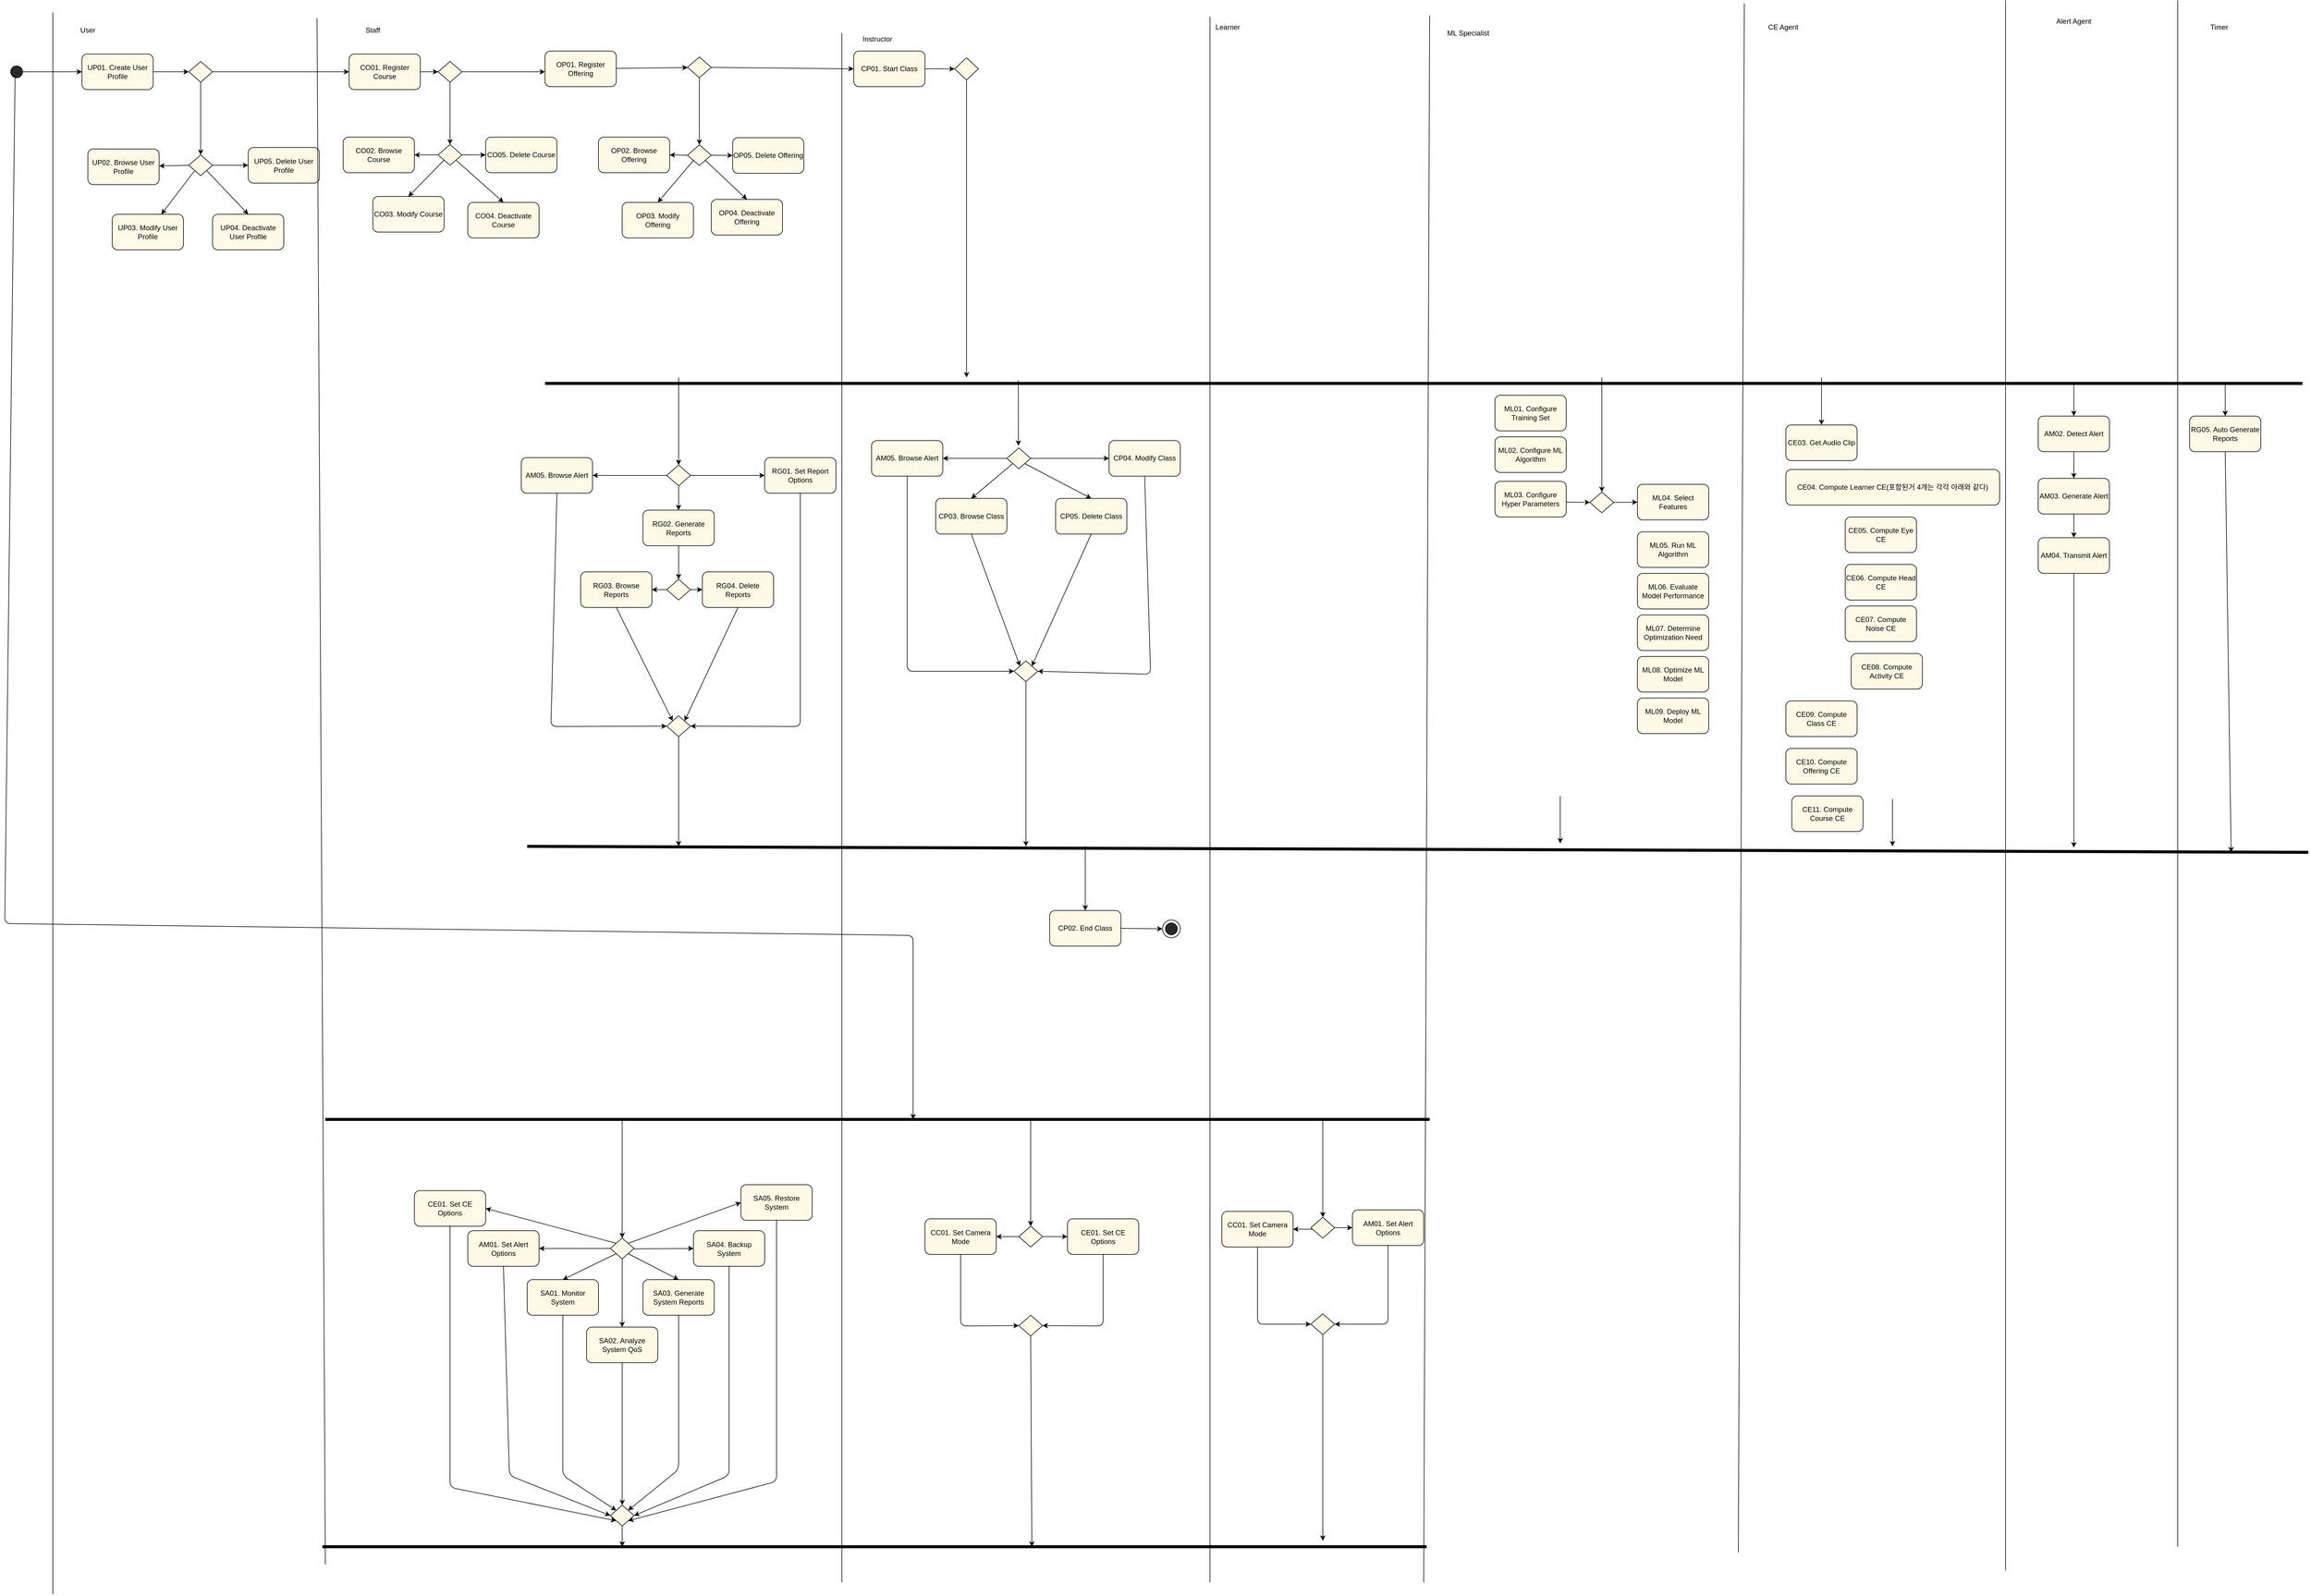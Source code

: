 <mxfile version="13.7.9" type="github">
  <diagram id="o5HTqguN4TyBWtxsFD9D" name="Page-1">
    <mxGraphModel dx="5456" dy="4979" grid="1" gridSize="10" guides="1" tooltips="1" connect="1" arrows="1" fold="1" page="1" pageScale="1" pageWidth="827" pageHeight="1169" math="0" shadow="0">
      <root>
        <mxCell id="0" />
        <mxCell id="1" parent="0" />
        <mxCell id="fRjeeRejCwsMr5DVCLFa-1" value="" style="ellipse;whiteSpace=wrap;html=1;aspect=fixed;fillColor=#292929;direction=south;rotation=-30;" vertex="1" parent="1">
          <mxGeometry x="1750" y="-295" width="20" height="20" as="geometry" />
        </mxCell>
        <mxCell id="fRjeeRejCwsMr5DVCLFa-7" value="UP01. Create User Profile" style="rounded=1;whiteSpace=wrap;html=1;fillColor=#FFF9E6;" vertex="1" parent="1">
          <mxGeometry x="1870" y="-315" width="120" height="60" as="geometry" />
        </mxCell>
        <mxCell id="fRjeeRejCwsMr5DVCLFa-9" value="ML02. Configure ML Algorithm" style="rounded=1;whiteSpace=wrap;html=1;fillColor=#FFF9E6;" vertex="1" parent="1">
          <mxGeometry x="4250" y="330" width="120" height="60" as="geometry" />
        </mxCell>
        <mxCell id="fRjeeRejCwsMr5DVCLFa-10" value="ML01. Configure Training Set" style="rounded=1;whiteSpace=wrap;html=1;fillColor=#FFF9E6;" vertex="1" parent="1">
          <mxGeometry x="4250" y="260" width="120" height="60" as="geometry" />
        </mxCell>
        <mxCell id="fRjeeRejCwsMr5DVCLFa-11" value="RG05. Auto Generate Reports" style="rounded=1;whiteSpace=wrap;html=1;fillColor=#FFF9E6;" vertex="1" parent="1">
          <mxGeometry x="5420" y="295" width="120" height="60" as="geometry" />
        </mxCell>
        <mxCell id="fRjeeRejCwsMr5DVCLFa-12" value="&lt;div&gt;&lt;span&gt;ML04. Select Features&lt;/span&gt;&lt;br&gt;&lt;/div&gt;" style="rounded=1;whiteSpace=wrap;html=1;fillColor=#FFF9E6;" vertex="1" parent="1">
          <mxGeometry x="4490" y="410" width="120" height="60" as="geometry" />
        </mxCell>
        <mxCell id="fRjeeRejCwsMr5DVCLFa-13" value="ML05. Run ML Algorithm" style="rounded=1;whiteSpace=wrap;html=1;fillColor=#FFF9E6;" vertex="1" parent="1">
          <mxGeometry x="4490" y="490" width="120" height="60" as="geometry" />
        </mxCell>
        <mxCell id="fRjeeRejCwsMr5DVCLFa-14" value="&lt;div&gt;CE11. Compute Course CE&lt;/div&gt;" style="rounded=1;whiteSpace=wrap;html=1;fillColor=#FFF9E6;" vertex="1" parent="1">
          <mxGeometry x="4750" y="935" width="120" height="60" as="geometry" />
        </mxCell>
        <mxCell id="fRjeeRejCwsMr5DVCLFa-15" value="CE10. Compute Offering CE" style="rounded=1;whiteSpace=wrap;html=1;fillColor=#FFF9E6;" vertex="1" parent="1">
          <mxGeometry x="4740" y="855" width="120" height="60" as="geometry" />
        </mxCell>
        <mxCell id="fRjeeRejCwsMr5DVCLFa-16" value="CE09. Compute Class CE" style="rounded=1;whiteSpace=wrap;html=1;fillColor=#FFF9E6;" vertex="1" parent="1">
          <mxGeometry x="4740" y="775" width="120" height="60" as="geometry" />
        </mxCell>
        <mxCell id="fRjeeRejCwsMr5DVCLFa-17" value="CE08. Compute Activity CE" style="rounded=1;whiteSpace=wrap;html=1;fillColor=#FFF9E6;" vertex="1" parent="1">
          <mxGeometry x="4850" y="695" width="120" height="60" as="geometry" />
        </mxCell>
        <mxCell id="fRjeeRejCwsMr5DVCLFa-18" value="CE07. Compute Noise CE" style="rounded=1;whiteSpace=wrap;html=1;fillColor=#FFF9E6;" vertex="1" parent="1">
          <mxGeometry x="4840" y="615" width="120" height="60" as="geometry" />
        </mxCell>
        <mxCell id="fRjeeRejCwsMr5DVCLFa-19" value="CE06. Compute Head CE" style="rounded=1;whiteSpace=wrap;html=1;fillColor=#FFF9E6;" vertex="1" parent="1">
          <mxGeometry x="4840" y="545" width="120" height="60" as="geometry" />
        </mxCell>
        <mxCell id="fRjeeRejCwsMr5DVCLFa-20" value="CE05. Compute Eye CE" style="rounded=1;whiteSpace=wrap;html=1;fillColor=#FFF9E6;" vertex="1" parent="1">
          <mxGeometry x="4840" y="465" width="120" height="60" as="geometry" />
        </mxCell>
        <mxCell id="fRjeeRejCwsMr5DVCLFa-21" value="CE04. Compute Learner CE(포함된거 4개는 각각 아래와 같다)" style="rounded=1;whiteSpace=wrap;html=1;fillColor=#FFF9E6;" vertex="1" parent="1">
          <mxGeometry x="4740" y="385" width="360" height="60" as="geometry" />
        </mxCell>
        <mxCell id="fRjeeRejCwsMr5DVCLFa-22" value="CE03. Get Audio Clip" style="rounded=1;whiteSpace=wrap;html=1;fillColor=#FFF9E6;" vertex="1" parent="1">
          <mxGeometry x="4740" y="310" width="120" height="60" as="geometry" />
        </mxCell>
        <mxCell id="fRjeeRejCwsMr5DVCLFa-23" value="AM04. Transmit Alert" style="rounded=1;whiteSpace=wrap;html=1;fillColor=#FFF9E6;" vertex="1" parent="1">
          <mxGeometry x="5165" y="500" width="120" height="60" as="geometry" />
        </mxCell>
        <mxCell id="fRjeeRejCwsMr5DVCLFa-24" value="AM03. Generate Alert" style="rounded=1;whiteSpace=wrap;html=1;fillColor=#FFF9E6;" vertex="1" parent="1">
          <mxGeometry x="5165" y="400" width="120" height="60" as="geometry" />
        </mxCell>
        <mxCell id="fRjeeRejCwsMr5DVCLFa-25" value="AM02. Detect Alert" style="rounded=1;whiteSpace=wrap;html=1;fillColor=#FFF9E6;" vertex="1" parent="1">
          <mxGeometry x="5165" y="295" width="120" height="60" as="geometry" />
        </mxCell>
        <mxCell id="fRjeeRejCwsMr5DVCLFa-26" value="RG04. Delete Reports" style="rounded=1;whiteSpace=wrap;html=1;fillColor=#FFF9E6;" vertex="1" parent="1">
          <mxGeometry x="2915" y="557.5" width="120" height="60" as="geometry" />
        </mxCell>
        <mxCell id="fRjeeRejCwsMr5DVCLFa-27" value="RG03. Browse Reports" style="rounded=1;whiteSpace=wrap;html=1;fillColor=#FFF9E6;" vertex="1" parent="1">
          <mxGeometry x="2710" y="557.5" width="120" height="60" as="geometry" />
        </mxCell>
        <mxCell id="fRjeeRejCwsMr5DVCLFa-28" value="RG02. Generate Reports" style="rounded=1;whiteSpace=wrap;html=1;fillColor=#FFF9E6;" vertex="1" parent="1">
          <mxGeometry x="2815" y="453.5" width="120" height="60" as="geometry" />
        </mxCell>
        <mxCell id="fRjeeRejCwsMr5DVCLFa-29" value="RG01. Set Report Options" style="rounded=1;whiteSpace=wrap;html=1;fillColor=#FFF9E6;" vertex="1" parent="1">
          <mxGeometry x="3020" y="365" width="120" height="60" as="geometry" />
        </mxCell>
        <mxCell id="fRjeeRejCwsMr5DVCLFa-30" value="SA05. Restore System" style="rounded=1;whiteSpace=wrap;html=1;fillColor=#FFF9E6;" vertex="1" parent="1">
          <mxGeometry x="2980" y="1590" width="120" height="60" as="geometry" />
        </mxCell>
        <mxCell id="fRjeeRejCwsMr5DVCLFa-31" value="SA01. Monitor System" style="rounded=1;whiteSpace=wrap;html=1;fillColor=#FFF9E6;" vertex="1" parent="1">
          <mxGeometry x="2620" y="1750" width="120" height="60" as="geometry" />
        </mxCell>
        <mxCell id="fRjeeRejCwsMr5DVCLFa-32" value="SA04. Backup System" style="rounded=1;whiteSpace=wrap;html=1;fillColor=#FFF9E6;" vertex="1" parent="1">
          <mxGeometry x="2900" y="1667.5" width="120" height="60" as="geometry" />
        </mxCell>
        <mxCell id="fRjeeRejCwsMr5DVCLFa-33" value="SA03. Generate System Reports" style="rounded=1;whiteSpace=wrap;html=1;fillColor=#FFF9E6;" vertex="1" parent="1">
          <mxGeometry x="2815" y="1750" width="120" height="60" as="geometry" />
        </mxCell>
        <mxCell id="fRjeeRejCwsMr5DVCLFa-34" value="&lt;div&gt;&lt;span&gt;SA02. Analyze System QoS&lt;/span&gt;&lt;br&gt;&lt;/div&gt;" style="rounded=1;whiteSpace=wrap;html=1;fillColor=#FFF9E6;" vertex="1" parent="1">
          <mxGeometry x="2720" y="1830" width="120" height="60" as="geometry" />
        </mxCell>
        <mxCell id="fRjeeRejCwsMr5DVCLFa-35" value="CE01. Set CE Options" style="rounded=1;whiteSpace=wrap;html=1;fillColor=#FFF9E6;" vertex="1" parent="1">
          <mxGeometry x="2430" y="1600" width="120" height="60" as="geometry" />
        </mxCell>
        <mxCell id="fRjeeRejCwsMr5DVCLFa-36" value="AM05. Browse Alert" style="rounded=1;whiteSpace=wrap;html=1;fillColor=#FFF9E6;" vertex="1" parent="1">
          <mxGeometry x="3200" y="336.25" width="120" height="60" as="geometry" />
        </mxCell>
        <mxCell id="fRjeeRejCwsMr5DVCLFa-37" value="CE01. Set CE Options" style="rounded=1;whiteSpace=wrap;html=1;fillColor=#FFF9E6;" vertex="1" parent="1">
          <mxGeometry x="3530" y="1647.5" width="120" height="60" as="geometry" />
        </mxCell>
        <mxCell id="fRjeeRejCwsMr5DVCLFa-38" value="&lt;div&gt;AM01. Set Alert Options&lt;/div&gt;" style="rounded=1;whiteSpace=wrap;html=1;fillColor=#FFF9E6;" vertex="1" parent="1">
          <mxGeometry x="4010" y="1632.5" width="120" height="60" as="geometry" />
        </mxCell>
        <mxCell id="fRjeeRejCwsMr5DVCLFa-39" value="CC01. Set Camera Mode" style="rounded=1;whiteSpace=wrap;html=1;fillColor=#FFF9E6;" vertex="1" parent="1">
          <mxGeometry x="3790" y="1635" width="120" height="60" as="geometry" />
        </mxCell>
        <mxCell id="fRjeeRejCwsMr5DVCLFa-40" value="CP05. Delete Class" style="rounded=1;whiteSpace=wrap;html=1;fillColor=#FFF9E6;" vertex="1" parent="1">
          <mxGeometry x="3510" y="433.75" width="120" height="60" as="geometry" />
        </mxCell>
        <mxCell id="fRjeeRejCwsMr5DVCLFa-41" value="CP04. Modify Class" style="rounded=1;whiteSpace=wrap;html=1;fillColor=#FFF9E6;" vertex="1" parent="1">
          <mxGeometry x="3600" y="336.25" width="120" height="60" as="geometry" />
        </mxCell>
        <mxCell id="fRjeeRejCwsMr5DVCLFa-42" value="CP03. Browse Class" style="rounded=1;whiteSpace=wrap;html=1;fillColor=#FFF9E6;" vertex="1" parent="1">
          <mxGeometry x="3308" y="433.75" width="120" height="60" as="geometry" />
        </mxCell>
        <mxCell id="fRjeeRejCwsMr5DVCLFa-43" value="OP02. Browse Offering" style="rounded=1;whiteSpace=wrap;html=1;fillColor=#FFF9E6;" vertex="1" parent="1">
          <mxGeometry x="2740" y="-175" width="120" height="60" as="geometry" />
        </mxCell>
        <mxCell id="fRjeeRejCwsMr5DVCLFa-44" value="OP05. Delete Offering" style="rounded=1;whiteSpace=wrap;html=1;fillColor=#FFF9E6;" vertex="1" parent="1">
          <mxGeometry x="2966" y="-174" width="120" height="60" as="geometry" />
        </mxCell>
        <mxCell id="fRjeeRejCwsMr5DVCLFa-45" value="OP04. Deactivate Offering" style="rounded=1;whiteSpace=wrap;html=1;fillColor=#FFF9E6;" vertex="1" parent="1">
          <mxGeometry x="2930" y="-70" width="120" height="60" as="geometry" />
        </mxCell>
        <mxCell id="fRjeeRejCwsMr5DVCLFa-46" value="OP03. Modify Offering" style="rounded=1;whiteSpace=wrap;html=1;fillColor=#FFF9E6;" vertex="1" parent="1">
          <mxGeometry x="2780" y="-65" width="120" height="60" as="geometry" />
        </mxCell>
        <mxCell id="fRjeeRejCwsMr5DVCLFa-47" value="CO05. Delete Course" style="rounded=1;whiteSpace=wrap;html=1;fillColor=#FFF9E6;" vertex="1" parent="1">
          <mxGeometry x="2550" y="-175" width="120" height="60" as="geometry" />
        </mxCell>
        <mxCell id="fRjeeRejCwsMr5DVCLFa-48" value="CO02. Browse Course" style="rounded=1;whiteSpace=wrap;html=1;fillColor=#FFF9E6;" vertex="1" parent="1">
          <mxGeometry x="2310" y="-175" width="120" height="60" as="geometry" />
        </mxCell>
        <mxCell id="fRjeeRejCwsMr5DVCLFa-49" value="CO04. Deactivate Course" style="rounded=1;whiteSpace=wrap;html=1;fillColor=#FFF9E6;" vertex="1" parent="1">
          <mxGeometry x="2520" y="-65" width="120" height="60" as="geometry" />
        </mxCell>
        <mxCell id="fRjeeRejCwsMr5DVCLFa-50" value="CO03. Modify Course" style="rounded=1;whiteSpace=wrap;html=1;fillColor=#FFF9E6;" vertex="1" parent="1">
          <mxGeometry x="2360" y="-75" width="120" height="60" as="geometry" />
        </mxCell>
        <mxCell id="fRjeeRejCwsMr5DVCLFa-51" value="UP05. Delete User Profile" style="rounded=1;whiteSpace=wrap;html=1;fillColor=#FFF9E6;" vertex="1" parent="1">
          <mxGeometry x="2150" y="-157.5" width="120" height="60" as="geometry" />
        </mxCell>
        <mxCell id="fRjeeRejCwsMr5DVCLFa-52" value="UP04. Deactivate User Profile" style="rounded=1;whiteSpace=wrap;html=1;fillColor=#FFF9E6;" vertex="1" parent="1">
          <mxGeometry x="2090" y="-45" width="120" height="60" as="geometry" />
        </mxCell>
        <mxCell id="fRjeeRejCwsMr5DVCLFa-53" value="UP03. Modify User Profile" style="rounded=1;whiteSpace=wrap;html=1;fillColor=#FFF9E6;" vertex="1" parent="1">
          <mxGeometry x="1921" y="-45" width="120" height="60" as="geometry" />
        </mxCell>
        <mxCell id="fRjeeRejCwsMr5DVCLFa-54" value="UP02. Browse User Profile" style="rounded=1;whiteSpace=wrap;html=1;fillColor=#FFF9E6;" vertex="1" parent="1">
          <mxGeometry x="1880" y="-155" width="120" height="60" as="geometry" />
        </mxCell>
        <mxCell id="fRjeeRejCwsMr5DVCLFa-58" value="CC01. Set Camera Mode" style="rounded=1;whiteSpace=wrap;html=1;fillColor=#FFF9E6;" vertex="1" parent="1">
          <mxGeometry x="3290" y="1647.5" width="120" height="60" as="geometry" />
        </mxCell>
        <mxCell id="fRjeeRejCwsMr5DVCLFa-70" value="User" style="text;html=1;strokeColor=none;fillColor=none;align=center;verticalAlign=middle;whiteSpace=wrap;rounded=0;" vertex="1" parent="1">
          <mxGeometry x="1860" y="-365" width="40" height="20" as="geometry" />
        </mxCell>
        <mxCell id="fRjeeRejCwsMr5DVCLFa-71" value="" style="endArrow=none;html=1;" edge="1" parent="1">
          <mxGeometry width="50" height="50" relative="1" as="geometry">
            <mxPoint x="2280" y="2230" as="sourcePoint" />
            <mxPoint x="2266" y="-375.42" as="targetPoint" />
          </mxGeometry>
        </mxCell>
        <mxCell id="fRjeeRejCwsMr5DVCLFa-72" value="" style="endArrow=classic;html=1;entryX=0;entryY=0.5;entryDx=0;entryDy=0;" edge="1" parent="1" source="fRjeeRejCwsMr5DVCLFa-1" target="fRjeeRejCwsMr5DVCLFa-7">
          <mxGeometry width="50" height="50" relative="1" as="geometry">
            <mxPoint x="2170" y="-275" as="sourcePoint" />
            <mxPoint x="2340" y="-375" as="targetPoint" />
          </mxGeometry>
        </mxCell>
        <mxCell id="fRjeeRejCwsMr5DVCLFa-73" value="Staff" style="text;html=1;strokeColor=none;fillColor=none;align=center;verticalAlign=middle;whiteSpace=wrap;rounded=0;" vertex="1" parent="1">
          <mxGeometry x="2340" y="-365" width="40" height="20" as="geometry" />
        </mxCell>
        <mxCell id="fRjeeRejCwsMr5DVCLFa-77" value="Instructor" style="text;html=1;strokeColor=none;fillColor=none;align=center;verticalAlign=middle;whiteSpace=wrap;rounded=0;" vertex="1" parent="1">
          <mxGeometry x="3190" y="-350" width="40" height="20" as="geometry" />
        </mxCell>
        <mxCell id="fRjeeRejCwsMr5DVCLFa-89" value="Learner" style="text;html=1;strokeColor=none;fillColor=none;align=center;verticalAlign=middle;whiteSpace=wrap;rounded=0;" vertex="1" parent="1">
          <mxGeometry x="3780" y="-370" width="40" height="20" as="geometry" />
        </mxCell>
        <mxCell id="fRjeeRejCwsMr5DVCLFa-97" value="" style="group" vertex="1" connectable="0" parent="1">
          <mxGeometry x="3690" y="1144" width="30" height="30" as="geometry" />
        </mxCell>
        <mxCell id="fRjeeRejCwsMr5DVCLFa-5" value="" style="group" vertex="1" connectable="0" parent="fRjeeRejCwsMr5DVCLFa-97">
          <mxGeometry width="30" height="30" as="geometry" />
        </mxCell>
        <mxCell id="fRjeeRejCwsMr5DVCLFa-3" value="" style="ellipse;whiteSpace=wrap;html=1;aspect=fixed;fillColor=#F7F7F7;" vertex="1" parent="fRjeeRejCwsMr5DVCLFa-5">
          <mxGeometry width="30" height="30" as="geometry" />
        </mxCell>
        <mxCell id="fRjeeRejCwsMr5DVCLFa-2" value="" style="ellipse;whiteSpace=wrap;html=1;aspect=fixed;fillColor=#292929;" vertex="1" parent="fRjeeRejCwsMr5DVCLFa-5">
          <mxGeometry x="5" y="5" width="20" height="20" as="geometry" />
        </mxCell>
        <mxCell id="fRjeeRejCwsMr5DVCLFa-100" value="AM05. Browse Alert" style="rounded=1;whiteSpace=wrap;html=1;fillColor=#FFF9E6;" vertex="1" parent="1">
          <mxGeometry x="2610" y="365" width="120" height="60" as="geometry" />
        </mxCell>
        <mxCell id="fRjeeRejCwsMr5DVCLFa-102" value="&lt;div&gt;AM01. Set Alert Options&lt;/div&gt;" style="rounded=1;whiteSpace=wrap;html=1;fillColor=#FFF9E6;" vertex="1" parent="1">
          <mxGeometry x="2520" y="1667.5" width="120" height="60" as="geometry" />
        </mxCell>
        <mxCell id="fRjeeRejCwsMr5DVCLFa-103" value="" style="endArrow=classic;html=1;entryX=0.5;entryY=0;entryDx=0;entryDy=0;" edge="1" parent="1" target="fRjeeRejCwsMr5DVCLFa-234">
          <mxGeometry width="50" height="50" relative="1" as="geometry">
            <mxPoint x="2875" y="513.5" as="sourcePoint" />
            <mxPoint x="3095" y="433.5" as="targetPoint" />
          </mxGeometry>
        </mxCell>
        <mxCell id="fRjeeRejCwsMr5DVCLFa-105" value="Alert Agent" style="text;html=1;strokeColor=none;fillColor=none;align=center;verticalAlign=middle;whiteSpace=wrap;rounded=0;" vertex="1" parent="1">
          <mxGeometry x="5160" y="-380" width="130" height="20" as="geometry" />
        </mxCell>
        <mxCell id="fRjeeRejCwsMr5DVCLFa-106" value="" style="endArrow=classic;html=1;entryX=0.5;entryY=0;entryDx=0;entryDy=0;exitX=0.5;exitY=1;exitDx=0;exitDy=0;" edge="1" parent="1" source="fRjeeRejCwsMr5DVCLFa-25" target="fRjeeRejCwsMr5DVCLFa-24">
          <mxGeometry width="50" height="50" relative="1" as="geometry">
            <mxPoint x="5165" y="575" as="sourcePoint" />
            <mxPoint x="5215" y="525" as="targetPoint" />
          </mxGeometry>
        </mxCell>
        <mxCell id="fRjeeRejCwsMr5DVCLFa-107" value="" style="endArrow=classic;html=1;entryX=0.5;entryY=0;entryDx=0;entryDy=0;" edge="1" parent="1" source="fRjeeRejCwsMr5DVCLFa-24" target="fRjeeRejCwsMr5DVCLFa-23">
          <mxGeometry width="50" height="50" relative="1" as="geometry">
            <mxPoint x="5165" y="575" as="sourcePoint" />
            <mxPoint x="5222" y="515" as="targetPoint" />
          </mxGeometry>
        </mxCell>
        <mxCell id="fRjeeRejCwsMr5DVCLFa-111" value="CE Agent" style="text;html=1;align=center;verticalAlign=middle;resizable=0;points=[];autosize=1;" vertex="1" parent="1">
          <mxGeometry x="4700" y="-370" width="70" height="20" as="geometry" />
        </mxCell>
        <mxCell id="fRjeeRejCwsMr5DVCLFa-119" value="Timer" style="text;html=1;strokeColor=none;fillColor=none;align=center;verticalAlign=middle;whiteSpace=wrap;rounded=0;" vertex="1" parent="1">
          <mxGeometry x="5450" y="-370" width="40" height="20" as="geometry" />
        </mxCell>
        <mxCell id="fRjeeRejCwsMr5DVCLFa-123" value="" style="endArrow=classic;html=1;entryX=0.5;entryY=0;entryDx=0;entryDy=0;" edge="1" parent="1" target="fRjeeRejCwsMr5DVCLFa-310">
          <mxGeometry width="50" height="50" relative="1" as="geometry">
            <mxPoint x="3960" y="1480" as="sourcePoint" />
            <mxPoint x="3848" y="2130" as="targetPoint" />
          </mxGeometry>
        </mxCell>
        <mxCell id="fRjeeRejCwsMr5DVCLFa-124" value="ML03. Configure Hyper Parameters" style="rounded=1;whiteSpace=wrap;html=1;fillColor=#FFF9E6;" vertex="1" parent="1">
          <mxGeometry x="4250" y="405" width="120" height="60" as="geometry" />
        </mxCell>
        <mxCell id="fRjeeRejCwsMr5DVCLFa-125" value="ML Specialist" style="text;html=1;strokeColor=none;fillColor=none;align=center;verticalAlign=middle;whiteSpace=wrap;rounded=0;" vertex="1" parent="1">
          <mxGeometry x="4160" y="-360" width="90" height="20" as="geometry" />
        </mxCell>
        <mxCell id="fRjeeRejCwsMr5DVCLFa-126" value="" style="endArrow=classic;html=1;" edge="1" parent="1" target="fRjeeRejCwsMr5DVCLFa-183">
          <mxGeometry width="50" height="50" relative="1" as="geometry">
            <mxPoint x="4370" y="440" as="sourcePoint" />
            <mxPoint x="4460" y="430" as="targetPoint" />
          </mxGeometry>
        </mxCell>
        <mxCell id="fRjeeRejCwsMr5DVCLFa-127" value="&lt;div&gt;&lt;span&gt;ML06. Evaluate Model Performance&lt;/span&gt;&lt;br&gt;&lt;/div&gt;" style="rounded=1;whiteSpace=wrap;html=1;fillColor=#FFF9E6;" vertex="1" parent="1">
          <mxGeometry x="4490" y="560" width="120" height="60" as="geometry" />
        </mxCell>
        <mxCell id="fRjeeRejCwsMr5DVCLFa-128" value="ML07. Determine Optimization Need" style="rounded=1;whiteSpace=wrap;html=1;fillColor=#FFF9E6;" vertex="1" parent="1">
          <mxGeometry x="4490" y="630" width="120" height="60" as="geometry" />
        </mxCell>
        <mxCell id="fRjeeRejCwsMr5DVCLFa-129" value="ML08. Optimize ML Model" style="rounded=1;whiteSpace=wrap;html=1;fillColor=#FFF9E6;" vertex="1" parent="1">
          <mxGeometry x="4490" y="700" width="120" height="60" as="geometry" />
        </mxCell>
        <mxCell id="fRjeeRejCwsMr5DVCLFa-130" value="&lt;div&gt;ML09. Deploy ML Model&lt;/div&gt;" style="rounded=1;whiteSpace=wrap;html=1;fillColor=#FFF9E6;" vertex="1" parent="1">
          <mxGeometry x="4490" y="770" width="120" height="60" as="geometry" />
        </mxCell>
        <mxCell id="fRjeeRejCwsMr5DVCLFa-134" value="" style="rhombus;whiteSpace=wrap;html=1;strokeColor=#000000;fillColor=#FFF9E6;" vertex="1" parent="1">
          <mxGeometry x="2050" y="-302.5" width="40" height="35" as="geometry" />
        </mxCell>
        <mxCell id="fRjeeRejCwsMr5DVCLFa-135" value="" style="endArrow=classic;html=1;exitX=1;exitY=0.5;exitDx=0;exitDy=0;entryX=0;entryY=0.5;entryDx=0;entryDy=0;" edge="1" parent="1" source="fRjeeRejCwsMr5DVCLFa-7" target="fRjeeRejCwsMr5DVCLFa-134">
          <mxGeometry width="50" height="50" relative="1" as="geometry">
            <mxPoint x="1300" y="225" as="sourcePoint" />
            <mxPoint x="2300" y="-225" as="targetPoint" />
          </mxGeometry>
        </mxCell>
        <mxCell id="fRjeeRejCwsMr5DVCLFa-137" value="" style="endArrow=classic;html=1;exitX=1;exitY=0.5;exitDx=0;exitDy=0;entryX=0;entryY=0.5;entryDx=0;entryDy=0;" edge="1" parent="1" source="fRjeeRejCwsMr5DVCLFa-134" target="fRjeeRejCwsMr5DVCLFa-148">
          <mxGeometry width="50" height="50" relative="1" as="geometry">
            <mxPoint x="2450" y="-295" as="sourcePoint" />
            <mxPoint x="2440" y="-207" as="targetPoint" />
          </mxGeometry>
        </mxCell>
        <mxCell id="fRjeeRejCwsMr5DVCLFa-144" value="" style="endArrow=classic;html=1;exitX=0.5;exitY=1;exitDx=0;exitDy=0;entryX=0.5;entryY=0;entryDx=0;entryDy=0;" edge="1" parent="1" source="fRjeeRejCwsMr5DVCLFa-134" target="fRjeeRejCwsMr5DVCLFa-210">
          <mxGeometry width="50" height="50" relative="1" as="geometry">
            <mxPoint x="2330" y="-197.5" as="sourcePoint" />
            <mxPoint x="2300" y="-145" as="targetPoint" />
          </mxGeometry>
        </mxCell>
        <mxCell id="fRjeeRejCwsMr5DVCLFa-148" value="CO01. Register Course" style="rounded=1;whiteSpace=wrap;html=1;fillColor=#FFF9E6;" vertex="1" parent="1">
          <mxGeometry x="2320" y="-315" width="120" height="60" as="geometry" />
        </mxCell>
        <mxCell id="fRjeeRejCwsMr5DVCLFa-149" value="OP01. Register Offering" style="rounded=1;whiteSpace=wrap;html=1;fillColor=#FFF9E6;" vertex="1" parent="1">
          <mxGeometry x="2650" y="-320" width="120" height="60" as="geometry" />
        </mxCell>
        <mxCell id="fRjeeRejCwsMr5DVCLFa-150" value="" style="endArrow=classic;html=1;exitX=1;exitY=0.5;exitDx=0;exitDy=0;" edge="1" parent="1" source="fRjeeRejCwsMr5DVCLFa-161">
          <mxGeometry width="50" height="50" relative="1" as="geometry">
            <mxPoint x="2310" y="-180" as="sourcePoint" />
            <mxPoint x="2650" y="-285" as="targetPoint" />
          </mxGeometry>
        </mxCell>
        <mxCell id="fRjeeRejCwsMr5DVCLFa-151" value="" style="endArrow=classic;html=1;entryX=0;entryY=0.5;entryDx=0;entryDy=0;exitX=1;exitY=0.5;exitDx=0;exitDy=0;" edge="1" parent="1" source="fRjeeRejCwsMr5DVCLFa-165" target="fRjeeRejCwsMr5DVCLFa-153">
          <mxGeometry width="50" height="50" relative="1" as="geometry">
            <mxPoint x="3277" y="-200" as="sourcePoint" />
            <mxPoint x="2890" y="-192.5" as="targetPoint" />
          </mxGeometry>
        </mxCell>
        <mxCell id="fRjeeRejCwsMr5DVCLFa-152" value="" style="endArrow=none;html=1;" edge="1" parent="1">
          <mxGeometry width="50" height="50" relative="1" as="geometry">
            <mxPoint x="3150" y="2260" as="sourcePoint" />
            <mxPoint x="3150" y="-350.41" as="targetPoint" />
          </mxGeometry>
        </mxCell>
        <mxCell id="fRjeeRejCwsMr5DVCLFa-153" value="CP01. Start Class" style="rounded=1;whiteSpace=wrap;html=1;fillColor=#FFF9E6;" vertex="1" parent="1">
          <mxGeometry x="3170" y="-320" width="120" height="60" as="geometry" />
        </mxCell>
        <mxCell id="fRjeeRejCwsMr5DVCLFa-157" value="CP02. End Class" style="rounded=1;whiteSpace=wrap;html=1;fillColor=#FFF9E6;" vertex="1" parent="1">
          <mxGeometry x="3500" y="1128" width="120" height="60" as="geometry" />
        </mxCell>
        <mxCell id="fRjeeRejCwsMr5DVCLFa-159" value="" style="endArrow=classic;html=1;" edge="1" parent="1" target="fRjeeRejCwsMr5DVCLFa-157">
          <mxGeometry width="50" height="50" relative="1" as="geometry">
            <mxPoint x="3560" y="1020" as="sourcePoint" />
            <mxPoint x="3420" y="-12" as="targetPoint" />
          </mxGeometry>
        </mxCell>
        <mxCell id="fRjeeRejCwsMr5DVCLFa-161" value="&lt;span style=&quot;color: rgba(0 , 0 , 0 , 0) ; font-family: monospace ; font-size: 0px&quot;&gt;%3CmxGraphModel%3E%3Croot%3E%3CmxCell%20id%3D%220%22%2F%3E%3CmxCell%20id%3D%221%22%20parent%3D%220%22%2F%3E%3CmxCell%20id%3D%222%22%20value%3D%22%22%20style%3D%22rhombus%3BwhiteSpace%3Dwrap%3Bhtml%3D1%3BstrokeColor%3D%23000000%3BfillColor%3D%23FFF9E6%3B%22%20vertex%3D%221%22%20parent%3D%221%22%3E%3CmxGeometry%20x%3D%222720%22%20y%3D%22-220%22%20width%3D%2240%22%20height%3D%2235%22%20as%3D%22geometry%22%2F%3E%3C%2FmxCell%3E%3C%2Froot%3E%3C%2FmxGraphModel%3E&lt;/span&gt;" style="rhombus;whiteSpace=wrap;html=1;strokeColor=#000000;fillColor=#FFF9E6;" vertex="1" parent="1">
          <mxGeometry x="2470" y="-302.5" width="40" height="35" as="geometry" />
        </mxCell>
        <mxCell id="fRjeeRejCwsMr5DVCLFa-162" value="" style="endArrow=classic;html=1;exitX=1;exitY=0.5;exitDx=0;exitDy=0;entryX=0;entryY=0.5;entryDx=0;entryDy=0;" edge="1" parent="1" source="fRjeeRejCwsMr5DVCLFa-148" target="fRjeeRejCwsMr5DVCLFa-161">
          <mxGeometry width="50" height="50" relative="1" as="geometry">
            <mxPoint x="2330" y="-197.5" as="sourcePoint" />
            <mxPoint x="2450" y="-197.5" as="targetPoint" />
          </mxGeometry>
        </mxCell>
        <mxCell id="fRjeeRejCwsMr5DVCLFa-164" value="" style="endArrow=classic;html=1;exitX=0.5;exitY=1;exitDx=0;exitDy=0;entryX=0.5;entryY=0;entryDx=0;entryDy=0;" edge="1" parent="1" source="fRjeeRejCwsMr5DVCLFa-161" target="fRjeeRejCwsMr5DVCLFa-220">
          <mxGeometry width="50" height="50" relative="1" as="geometry">
            <mxPoint x="2610" y="-195" as="sourcePoint" />
            <mxPoint x="2540" y="-185" as="targetPoint" />
          </mxGeometry>
        </mxCell>
        <mxCell id="fRjeeRejCwsMr5DVCLFa-165" value="&lt;span style=&quot;color: rgba(0 , 0 , 0 , 0) ; font-family: monospace ; font-size: 0px&quot;&gt;%3CmxGraphModel%3E%3Croot%3E%3CmxCell%20id%3D%220%22%2F%3E%3CmxCell%20id%3D%221%22%20parent%3D%220%22%2F%3E%3CmxCell%20id%3D%222%22%20value%3D%22%26lt%3Bspan%20style%3D%26quot%3Bcolor%3A%20rgba(0%20%2C%200%20%2C%200%20%2C%200)%20%3B%20font-family%3A%20monospace%20%3B%20font-size%3A%200px%26quot%3B%26gt%3B%253CmxGraphModel%253E%253Croot%253E%253CmxCell%2520id%253D%25220%2522%252F%253E%253CmxCell%2520id%253D%25221%2522%2520parent%253D%25220%2522%252F%253E%253CmxCell%2520id%253D%25222%2522%2520value%253D%2522%2522%2520style%253D%2522rhombus%253BwhiteSpace%253Dwrap%253Bhtml%253D1%253BstrokeColor%253D%2523000000%253BfillColor%253D%2523FFF9E6%253B%2522%2520vertex%253D%25221%2522%2520parent%253D%25221%2522%253E%253CmxGeometry%2520x%253D%25222720%2522%2520y%253D%2522-220%2522%2520width%253D%252240%2522%2520height%253D%252235%2522%2520as%253D%2522geometry%2522%252F%253E%253C%252FmxCell%253E%253C%252Froot%253E%253C%252FmxGraphModel%253E%26lt%3B%2Fspan%26gt%3B%22%20style%3D%22rhombus%3BwhiteSpace%3Dwrap%3Bhtml%3D1%3BstrokeColor%3D%23000000%3BfillColor%3D%23FFF9E6%3B%22%20vertex%3D%221%22%20parent%3D%221%22%3E%3CmxGeometry%20x%3D%222960%22%20y%3D%22-297.5%22%20width%3D%2240%22%20height%3D%2235%22%20as%3D%22geometry%22%2F%3E%3C%2FmxCell%3E%3C%2Froot%3E%3C%2FmxGraphModel%3E&lt;/span&gt;" style="rhombus;whiteSpace=wrap;html=1;strokeColor=#000000;fillColor=#FFF9E6;" vertex="1" parent="1">
          <mxGeometry x="2890" y="-310" width="40" height="35" as="geometry" />
        </mxCell>
        <mxCell id="fRjeeRejCwsMr5DVCLFa-166" value="" style="endArrow=classic;html=1;" edge="1" parent="1" source="fRjeeRejCwsMr5DVCLFa-149" target="fRjeeRejCwsMr5DVCLFa-165">
          <mxGeometry width="50" height="50" relative="1" as="geometry">
            <mxPoint x="3010" y="-192.5" as="sourcePoint" />
            <mxPoint x="3040" y="-192.5" as="targetPoint" />
          </mxGeometry>
        </mxCell>
        <mxCell id="fRjeeRejCwsMr5DVCLFa-167" value="" style="endArrow=classic;html=1;exitX=0.5;exitY=1;exitDx=0;exitDy=0;entryX=0.5;entryY=0;entryDx=0;entryDy=0;" edge="1" parent="1" source="fRjeeRejCwsMr5DVCLFa-165" target="fRjeeRejCwsMr5DVCLFa-224">
          <mxGeometry width="50" height="50" relative="1" as="geometry">
            <mxPoint x="3060" y="-175" as="sourcePoint" />
            <mxPoint x="3260" y="-140" as="targetPoint" />
          </mxGeometry>
        </mxCell>
        <mxCell id="fRjeeRejCwsMr5DVCLFa-169" value="" style="rhombus;whiteSpace=wrap;html=1;strokeColor=#000000;fillColor=#FFF9E6;" vertex="1" parent="1">
          <mxGeometry x="3340" y="-308.75" width="40" height="37.5" as="geometry" />
        </mxCell>
        <mxCell id="fRjeeRejCwsMr5DVCLFa-172" value="" style="endArrow=classic;html=1;entryX=0;entryY=0.5;entryDx=0;entryDy=0;exitX=1;exitY=0.5;exitDx=0;exitDy=0;" edge="1" parent="1" source="fRjeeRejCwsMr5DVCLFa-153" target="fRjeeRejCwsMr5DVCLFa-169">
          <mxGeometry width="50" height="50" relative="1" as="geometry">
            <mxPoint x="3500" y="-200" as="sourcePoint" />
            <mxPoint x="3250.506" y="-190.443" as="targetPoint" />
          </mxGeometry>
        </mxCell>
        <mxCell id="fRjeeRejCwsMr5DVCLFa-173" value="" style="endArrow=classic;html=1;exitX=0.5;exitY=1;exitDx=0;exitDy=0;" edge="1" parent="1" source="fRjeeRejCwsMr5DVCLFa-169">
          <mxGeometry width="50" height="50" relative="1" as="geometry">
            <mxPoint x="3200" y="-110" as="sourcePoint" />
            <mxPoint x="3360" y="230" as="targetPoint" />
          </mxGeometry>
        </mxCell>
        <mxCell id="fRjeeRejCwsMr5DVCLFa-174" value="" style="endArrow=none;html=1;" edge="1" parent="1">
          <mxGeometry width="50" height="50" relative="1" as="geometry">
            <mxPoint x="1821" y="2280" as="sourcePoint" />
            <mxPoint x="1821" y="-385.0" as="targetPoint" />
          </mxGeometry>
        </mxCell>
        <mxCell id="fRjeeRejCwsMr5DVCLFa-178" value="" style="endArrow=classic;html=1;entryX=0.5;entryY=0;entryDx=0;entryDy=0;" edge="1" parent="1" target="fRjeeRejCwsMr5DVCLFa-303">
          <mxGeometry width="50" height="50" relative="1" as="geometry">
            <mxPoint x="3468" y="1480" as="sourcePoint" />
            <mxPoint x="3408" y="1900" as="targetPoint" />
          </mxGeometry>
        </mxCell>
        <mxCell id="fRjeeRejCwsMr5DVCLFa-180" value="" style="endArrow=none;html=1;" edge="1" parent="1">
          <mxGeometry width="50" height="50" relative="1" as="geometry">
            <mxPoint x="4130" y="2260" as="sourcePoint" />
            <mxPoint x="4140" y="-380.0" as="targetPoint" />
          </mxGeometry>
        </mxCell>
        <mxCell id="fRjeeRejCwsMr5DVCLFa-183" value="" style="rhombus;whiteSpace=wrap;html=1;strokeColor=#000000;fillColor=#FFF9E6;" vertex="1" parent="1">
          <mxGeometry x="4410" y="423" width="40" height="35" as="geometry" />
        </mxCell>
        <mxCell id="fRjeeRejCwsMr5DVCLFa-185" value="" style="endArrow=classic;html=1;entryX=0;entryY=0.5;entryDx=0;entryDy=0;exitX=1;exitY=0.5;exitDx=0;exitDy=0;" edge="1" parent="1" source="fRjeeRejCwsMr5DVCLFa-183" target="fRjeeRejCwsMr5DVCLFa-12">
          <mxGeometry width="50" height="50" relative="1" as="geometry">
            <mxPoint x="4380" y="450" as="sourcePoint" />
            <mxPoint x="4420.909" y="448.295" as="targetPoint" />
          </mxGeometry>
        </mxCell>
        <mxCell id="fRjeeRejCwsMr5DVCLFa-186" value="" style="endArrow=none;html=1;" edge="1" parent="1">
          <mxGeometry width="50" height="50" relative="1" as="geometry">
            <mxPoint x="3770" y="2260" as="sourcePoint" />
            <mxPoint x="3770" y="-377.83" as="targetPoint" />
          </mxGeometry>
        </mxCell>
        <mxCell id="fRjeeRejCwsMr5DVCLFa-187" value="" style="endArrow=none;html=1;strokeWidth=5;" edge="1" parent="1">
          <mxGeometry width="50" height="50" relative="1" as="geometry">
            <mxPoint x="2280" y="1480" as="sourcePoint" />
            <mxPoint x="4140" y="1480" as="targetPoint" />
          </mxGeometry>
        </mxCell>
        <mxCell id="fRjeeRejCwsMr5DVCLFa-189" value="" style="endArrow=none;html=1;strokeWidth=5;" edge="1" parent="1">
          <mxGeometry width="50" height="50" relative="1" as="geometry">
            <mxPoint x="2650" y="240" as="sourcePoint" />
            <mxPoint x="5610" y="240" as="targetPoint" />
          </mxGeometry>
        </mxCell>
        <mxCell id="fRjeeRejCwsMr5DVCLFa-191" value="" style="endArrow=classic;html=1;entryX=0.5;entryY=0;entryDx=0;entryDy=0;" edge="1" parent="1" target="fRjeeRejCwsMr5DVCLFa-183">
          <mxGeometry width="50" height="50" relative="1" as="geometry">
            <mxPoint x="4430" y="230" as="sourcePoint" />
            <mxPoint x="4430" y="290" as="targetPoint" />
          </mxGeometry>
        </mxCell>
        <mxCell id="fRjeeRejCwsMr5DVCLFa-192" value="" style="endArrow=none;html=1;" edge="1" parent="1">
          <mxGeometry width="50" height="50" relative="1" as="geometry">
            <mxPoint x="4660" y="2210" as="sourcePoint" />
            <mxPoint x="4670" y="-400.0" as="targetPoint" />
          </mxGeometry>
        </mxCell>
        <mxCell id="fRjeeRejCwsMr5DVCLFa-193" value="" style="endArrow=none;html=1;" edge="1" parent="1">
          <mxGeometry width="50" height="50" relative="1" as="geometry">
            <mxPoint x="5110" y="2240" as="sourcePoint" />
            <mxPoint x="5110" y="-405.42" as="targetPoint" />
          </mxGeometry>
        </mxCell>
        <mxCell id="fRjeeRejCwsMr5DVCLFa-194" value="" style="endArrow=none;html=1;" edge="1" parent="1">
          <mxGeometry width="50" height="50" relative="1" as="geometry">
            <mxPoint x="5400" y="2200" as="sourcePoint" />
            <mxPoint x="5400" y="-405.42" as="targetPoint" />
          </mxGeometry>
        </mxCell>
        <mxCell id="fRjeeRejCwsMr5DVCLFa-195" value="" style="endArrow=classic;html=1;entryX=0.5;entryY=0;entryDx=0;entryDy=0;" edge="1" parent="1" target="fRjeeRejCwsMr5DVCLFa-22">
          <mxGeometry width="50" height="50" relative="1" as="geometry">
            <mxPoint x="4800" y="230" as="sourcePoint" />
            <mxPoint x="4440" y="433" as="targetPoint" />
          </mxGeometry>
        </mxCell>
        <mxCell id="fRjeeRejCwsMr5DVCLFa-196" value="" style="endArrow=classic;html=1;entryX=0.5;entryY=0;entryDx=0;entryDy=0;" edge="1" parent="1" target="fRjeeRejCwsMr5DVCLFa-25">
          <mxGeometry width="50" height="50" relative="1" as="geometry">
            <mxPoint x="5225" y="240" as="sourcePoint" />
            <mxPoint x="4810" y="320" as="targetPoint" />
          </mxGeometry>
        </mxCell>
        <mxCell id="fRjeeRejCwsMr5DVCLFa-197" value="" style="endArrow=classic;html=1;entryX=0.5;entryY=0;entryDx=0;entryDy=0;" edge="1" parent="1" target="fRjeeRejCwsMr5DVCLFa-11">
          <mxGeometry width="50" height="50" relative="1" as="geometry">
            <mxPoint x="5480" y="240" as="sourcePoint" />
            <mxPoint x="5235" y="305" as="targetPoint" />
          </mxGeometry>
        </mxCell>
        <mxCell id="fRjeeRejCwsMr5DVCLFa-198" value="" style="endArrow=classic;html=1;strokeWidth=1;exitX=1;exitY=1;exitDx=0;exitDy=0;" edge="1" parent="1" source="fRjeeRejCwsMr5DVCLFa-1">
          <mxGeometry width="50" height="50" relative="1" as="geometry">
            <mxPoint x="2161" y="575" as="sourcePoint" />
            <mxPoint x="3270" y="1480" as="targetPoint" />
            <Array as="points">
              <mxPoint x="1740" y="1150" />
              <mxPoint x="3270" y="1170" />
            </Array>
          </mxGeometry>
        </mxCell>
        <mxCell id="fRjeeRejCwsMr5DVCLFa-201" value="" style="endArrow=classic;html=1;entryX=0;entryY=0.5;entryDx=0;entryDy=0;exitX=1;exitY=0.5;exitDx=0;exitDy=0;" edge="1" parent="1" source="fRjeeRejCwsMr5DVCLFa-157" target="fRjeeRejCwsMr5DVCLFa-3">
          <mxGeometry width="50" height="50" relative="1" as="geometry">
            <mxPoint x="3570" y="1030" as="sourcePoint" />
            <mxPoint x="3570" y="1138" as="targetPoint" />
          </mxGeometry>
        </mxCell>
        <mxCell id="fRjeeRejCwsMr5DVCLFa-202" value="" style="endArrow=classic;html=1;exitX=0.5;exitY=1;exitDx=0;exitDy=0;" edge="1" parent="1" source="fRjeeRejCwsMr5DVCLFa-274">
          <mxGeometry width="50" height="50" relative="1" as="geometry">
            <mxPoint x="2910" y="730" as="sourcePoint" />
            <mxPoint x="2875" y="1020" as="targetPoint" />
          </mxGeometry>
        </mxCell>
        <mxCell id="fRjeeRejCwsMr5DVCLFa-203" value="" style="endArrow=none;html=1;strokeWidth=5;" edge="1" parent="1">
          <mxGeometry width="50" height="50" relative="1" as="geometry">
            <mxPoint x="2620" y="1020" as="sourcePoint" />
            <mxPoint x="5620.0" y="1030" as="targetPoint" />
          </mxGeometry>
        </mxCell>
        <mxCell id="fRjeeRejCwsMr5DVCLFa-204" value="" style="endArrow=classic;html=1;exitX=0.5;exitY=1;exitDx=0;exitDy=0;" edge="1" parent="1" source="fRjeeRejCwsMr5DVCLFa-279">
          <mxGeometry width="50" height="50" relative="1" as="geometry">
            <mxPoint x="3630" y="720" as="sourcePoint" />
            <mxPoint x="3460" y="1020" as="targetPoint" />
          </mxGeometry>
        </mxCell>
        <mxCell id="fRjeeRejCwsMr5DVCLFa-206" value="" style="endArrow=classic;html=1;entryX=0.5;entryY=0;entryDx=0;entryDy=0;" edge="1" parent="1">
          <mxGeometry width="50" height="50" relative="1" as="geometry">
            <mxPoint x="4919.58" y="940" as="sourcePoint" />
            <mxPoint x="4919.58" y="1020" as="targetPoint" />
          </mxGeometry>
        </mxCell>
        <mxCell id="fRjeeRejCwsMr5DVCLFa-207" value="" style="endArrow=classic;html=1;exitX=0.5;exitY=1;exitDx=0;exitDy=0;" edge="1" parent="1" source="fRjeeRejCwsMr5DVCLFa-23">
          <mxGeometry width="50" height="50" relative="1" as="geometry">
            <mxPoint x="5235.0" y="967" as="sourcePoint" />
            <mxPoint x="5225" y="1022" as="targetPoint" />
          </mxGeometry>
        </mxCell>
        <mxCell id="fRjeeRejCwsMr5DVCLFa-208" value="" style="endArrow=classic;html=1;exitX=0.5;exitY=1;exitDx=0;exitDy=0;" edge="1" parent="1" source="fRjeeRejCwsMr5DVCLFa-11">
          <mxGeometry width="50" height="50" relative="1" as="geometry">
            <mxPoint x="5490" y="480" as="sourcePoint" />
            <mxPoint x="5490" y="1030" as="targetPoint" />
          </mxGeometry>
        </mxCell>
        <mxCell id="fRjeeRejCwsMr5DVCLFa-209" value="" style="endArrow=classic;html=1;entryX=0.5;entryY=0;entryDx=0;entryDy=0;" edge="1" parent="1">
          <mxGeometry width="50" height="50" relative="1" as="geometry">
            <mxPoint x="4360.0" y="935" as="sourcePoint" />
            <mxPoint x="4360.0" y="1015" as="targetPoint" />
          </mxGeometry>
        </mxCell>
        <mxCell id="fRjeeRejCwsMr5DVCLFa-210" value="" style="rhombus;whiteSpace=wrap;html=1;strokeColor=#000000;fillColor=#FFF9E6;" vertex="1" parent="1">
          <mxGeometry x="2050" y="-145" width="40" height="35" as="geometry" />
        </mxCell>
        <mxCell id="fRjeeRejCwsMr5DVCLFa-220" value="&lt;span style=&quot;color: rgba(0 , 0 , 0 , 0) ; font-family: monospace ; font-size: 0px&quot;&gt;%3CmxGraphModel%3E%3Croot%3E%3CmxCell%20id%3D%220%22%2F%3E%3CmxCell%20id%3D%221%22%20parent%3D%220%22%2F%3E%3CmxCell%20id%3D%222%22%20value%3D%22%22%20style%3D%22rhombus%3BwhiteSpace%3Dwrap%3Bhtml%3D1%3BstrokeColor%3D%23000000%3BfillColor%3D%23FFF9E6%3B%22%20vertex%3D%221%22%20parent%3D%221%22%3E%3CmxGeometry%20x%3D%222720%22%20y%3D%22-220%22%20width%3D%2240%22%20height%3D%2235%22%20as%3D%22geometry%22%2F%3E%3C%2FmxCell%3E%3C%2Froot%3E%3C%2FmxGraphModel%3E&lt;/span&gt;" style="rhombus;whiteSpace=wrap;html=1;strokeColor=#000000;fillColor=#FFF9E6;" vertex="1" parent="1">
          <mxGeometry x="2470" y="-162.5" width="40" height="35" as="geometry" />
        </mxCell>
        <mxCell id="fRjeeRejCwsMr5DVCLFa-224" value="&lt;span style=&quot;color: rgba(0 , 0 , 0 , 0) ; font-family: monospace ; font-size: 0px&quot;&gt;%3CmxGraphModel%3E%3Croot%3E%3CmxCell%20id%3D%220%22%2F%3E%3CmxCell%20id%3D%221%22%20parent%3D%220%22%2F%3E%3CmxCell%20id%3D%222%22%20value%3D%22%26lt%3Bspan%20style%3D%26quot%3Bcolor%3A%20rgba(0%20%2C%200%20%2C%200%20%2C%200)%20%3B%20font-family%3A%20monospace%20%3B%20font-size%3A%200px%26quot%3B%26gt%3B%253CmxGraphModel%253E%253Croot%253E%253CmxCell%2520id%253D%25220%2522%252F%253E%253CmxCell%2520id%253D%25221%2522%2520parent%253D%25220%2522%252F%253E%253CmxCell%2520id%253D%25222%2522%2520value%253D%2522%2522%2520style%253D%2522rhombus%253BwhiteSpace%253Dwrap%253Bhtml%253D1%253BstrokeColor%253D%2523000000%253BfillColor%253D%2523FFF9E6%253B%2522%2520vertex%253D%25221%2522%2520parent%253D%25221%2522%253E%253CmxGeometry%2520x%253D%25222720%2522%2520y%253D%2522-220%2522%2520width%253D%252240%2522%2520height%253D%252235%2522%2520as%253D%2522geometry%2522%252F%253E%253C%252FmxCell%253E%253C%252Froot%253E%253C%252FmxGraphModel%253E%26lt%3B%2Fspan%26gt%3B%22%20style%3D%22rhombus%3BwhiteSpace%3Dwrap%3Bhtml%3D1%3BstrokeColor%3D%23000000%3BfillColor%3D%23FFF9E6%3B%22%20vertex%3D%221%22%20parent%3D%221%22%3E%3CmxGeometry%20x%3D%222960%22%20y%3D%22-297.5%22%20width%3D%2240%22%20height%3D%2235%22%20as%3D%22geometry%22%2F%3E%3C%2FmxCell%3E%3C%2Froot%3E%3C%2FmxGraphModel%3E&lt;/span&gt;" style="rhombus;whiteSpace=wrap;html=1;strokeColor=#000000;fillColor=#FFF9E6;" vertex="1" parent="1">
          <mxGeometry x="2890" y="-162" width="40" height="35" as="geometry" />
        </mxCell>
        <mxCell id="fRjeeRejCwsMr5DVCLFa-226" value="&lt;span style=&quot;color: rgba(0 , 0 , 0 , 0) ; font-family: monospace ; font-size: 0px&quot;&gt;%3CmxGraphModel%3E%3Croot%3E%3CmxCell%20id%3D%220%22%2F%3E%3CmxCell%20id%3D%221%22%20parent%3D%220%22%2F%3E%3CmxCell%20id%3D%222%22%20value%3D%22%22%20style%3D%22rhombus%3BwhiteSpace%3Dwrap%3Bhtml%3D1%3BstrokeColor%3D%23000000%3BfillColor%3D%23FFF9E6%3B%22%20vertex%3D%221%22%20parent%3D%221%22%3E%3CmxGeometry%20x%3D%222720%22%20y%3D%22-220%22%20width%3D%2240%22%20height%3D%2235%22%20as%3D%22geometry%22%2F%3E%3C%2FmxCell%3E%3C%2Froot%3E%3C%2FmxGraphModel%3E&lt;/span&gt;" style="rhombus;whiteSpace=wrap;html=1;strokeColor=#000000;fillColor=#FFF9E6;" vertex="1" parent="1">
          <mxGeometry x="2855" y="377.5" width="40" height="35" as="geometry" />
        </mxCell>
        <mxCell id="fRjeeRejCwsMr5DVCLFa-229" value="" style="endArrow=classic;html=1;entryX=1;entryY=0.5;entryDx=0;entryDy=0;" edge="1" parent="1" source="fRjeeRejCwsMr5DVCLFa-226" target="fRjeeRejCwsMr5DVCLFa-100">
          <mxGeometry width="50" height="50" relative="1" as="geometry">
            <mxPoint x="2670" y="325" as="sourcePoint" />
            <mxPoint x="2670" y="375" as="targetPoint" />
          </mxGeometry>
        </mxCell>
        <mxCell id="fRjeeRejCwsMr5DVCLFa-230" value="" style="endArrow=classic;html=1;entryX=0.5;entryY=0;entryDx=0;entryDy=0;" edge="1" parent="1" target="fRjeeRejCwsMr5DVCLFa-226">
          <mxGeometry width="50" height="50" relative="1" as="geometry">
            <mxPoint x="2875" y="230" as="sourcePoint" />
            <mxPoint x="2910" y="370" as="targetPoint" />
          </mxGeometry>
        </mxCell>
        <mxCell id="fRjeeRejCwsMr5DVCLFa-232" value="" style="endArrow=classic;html=1;strokeWidth=1;exitX=1;exitY=0.5;exitDx=0;exitDy=0;entryX=0;entryY=0.5;entryDx=0;entryDy=0;" edge="1" parent="1" source="fRjeeRejCwsMr5DVCLFa-226" target="fRjeeRejCwsMr5DVCLFa-29">
          <mxGeometry width="50" height="50" relative="1" as="geometry">
            <mxPoint x="3275" y="402.5" as="sourcePoint" />
            <mxPoint x="3325" y="352.5" as="targetPoint" />
          </mxGeometry>
        </mxCell>
        <mxCell id="fRjeeRejCwsMr5DVCLFa-233" value="" style="endArrow=classic;html=1;strokeWidth=1;entryX=0.5;entryY=0;entryDx=0;entryDy=0;exitX=0.5;exitY=1;exitDx=0;exitDy=0;" edge="1" parent="1" source="fRjeeRejCwsMr5DVCLFa-226" target="fRjeeRejCwsMr5DVCLFa-28">
          <mxGeometry width="50" height="50" relative="1" as="geometry">
            <mxPoint x="2895" y="432.5" as="sourcePoint" />
            <mxPoint x="3325" y="352.5" as="targetPoint" />
          </mxGeometry>
        </mxCell>
        <mxCell id="fRjeeRejCwsMr5DVCLFa-234" value="&lt;span style=&quot;color: rgba(0 , 0 , 0 , 0) ; font-family: monospace ; font-size: 0px&quot;&gt;%3CmxGraphModel%3E%3Croot%3E%3CmxCell%20id%3D%220%22%2F%3E%3CmxCell%20id%3D%221%22%20parent%3D%220%22%2F%3E%3CmxCell%20id%3D%222%22%20value%3D%22%22%20style%3D%22rhombus%3BwhiteSpace%3Dwrap%3Bhtml%3D1%3BstrokeColor%3D%23000000%3BfillColor%3D%23FFF9E6%3B%22%20vertex%3D%221%22%20parent%3D%221%22%3E%3CmxGeometry%20x%3D%222720%22%20y%3D%22-220%22%20width%3D%2240%22%20height%3D%2235%22%20as%3D%22geometry%22%2F%3E%3C%2FmxCell%3E%3C%2Froot%3E%3C%2FmxGraphModel%3E&lt;/span&gt;" style="rhombus;whiteSpace=wrap;html=1;strokeColor=#000000;fillColor=#FFF9E6;" vertex="1" parent="1">
          <mxGeometry x="2855" y="570" width="40" height="35" as="geometry" />
        </mxCell>
        <mxCell id="fRjeeRejCwsMr5DVCLFa-236" value="" style="endArrow=classic;html=1;strokeWidth=1;entryX=0;entryY=0.5;entryDx=0;entryDy=0;exitX=1;exitY=0.5;exitDx=0;exitDy=0;" edge="1" parent="1" source="fRjeeRejCwsMr5DVCLFa-234" target="fRjeeRejCwsMr5DVCLFa-26">
          <mxGeometry width="50" height="50" relative="1" as="geometry">
            <mxPoint x="3275" y="402.5" as="sourcePoint" />
            <mxPoint x="3325" y="352.5" as="targetPoint" />
          </mxGeometry>
        </mxCell>
        <mxCell id="fRjeeRejCwsMr5DVCLFa-237" value="" style="endArrow=classic;html=1;strokeWidth=1;entryX=1;entryY=0.5;entryDx=0;entryDy=0;exitX=0;exitY=0.5;exitDx=0;exitDy=0;" edge="1" parent="1" source="fRjeeRejCwsMr5DVCLFa-234" target="fRjeeRejCwsMr5DVCLFa-27">
          <mxGeometry width="50" height="50" relative="1" as="geometry">
            <mxPoint x="3275" y="402.5" as="sourcePoint" />
            <mxPoint x="3325" y="352.5" as="targetPoint" />
          </mxGeometry>
        </mxCell>
        <mxCell id="fRjeeRejCwsMr5DVCLFa-243" value="&lt;span style=&quot;color: rgba(0 , 0 , 0 , 0) ; font-family: monospace ; font-size: 0px&quot;&gt;%3CmxGraphModel%3E%3Croot%3E%3CmxCell%20id%3D%220%22%2F%3E%3CmxCell%20id%3D%221%22%20parent%3D%220%22%2F%3E%3CmxCell%20id%3D%222%22%20value%3D%22%22%20style%3D%22rhombus%3BwhiteSpace%3Dwrap%3Bhtml%3D1%3BstrokeColor%3D%23000000%3BfillColor%3D%23FFF9E6%3B%22%20vertex%3D%221%22%20parent%3D%221%22%3E%3CmxGeometry%20x%3D%222720%22%20y%3D%22-220%22%20width%3D%2240%22%20height%3D%2235%22%20as%3D%22geometry%22%2F%3E%3C%2FmxCell%3E%3C%2Froot%3E%3C%2FmxGraphModel%3E&lt;/span&gt;" style="rhombus;whiteSpace=wrap;html=1;strokeColor=#000000;fillColor=#FFF9E6;" vertex="1" parent="1">
          <mxGeometry x="3428" y="348.75" width="40" height="35" as="geometry" />
        </mxCell>
        <mxCell id="fRjeeRejCwsMr5DVCLFa-245" value="" style="endArrow=classic;html=1;exitX=0;exitY=0.5;exitDx=0;exitDy=0;" edge="1" parent="1" source="fRjeeRejCwsMr5DVCLFa-243" target="fRjeeRejCwsMr5DVCLFa-36">
          <mxGeometry width="50" height="50" relative="1" as="geometry">
            <mxPoint x="3158" y="298.75" as="sourcePoint" />
            <mxPoint x="3298" y="366.75" as="targetPoint" />
          </mxGeometry>
        </mxCell>
        <mxCell id="fRjeeRejCwsMr5DVCLFa-246" value="" style="endArrow=classic;html=1;entryX=0.5;entryY=0;entryDx=0;entryDy=0;" edge="1" parent="1">
          <mxGeometry width="50" height="50" relative="1" as="geometry">
            <mxPoint x="3447.17" y="235" as="sourcePoint" />
            <mxPoint x="3447.34" y="345" as="targetPoint" />
          </mxGeometry>
        </mxCell>
        <mxCell id="fRjeeRejCwsMr5DVCLFa-248" value="" style="endArrow=classic;html=1;strokeWidth=1;entryX=0;entryY=0.5;entryDx=0;entryDy=0;exitX=1;exitY=0.5;exitDx=0;exitDy=0;" edge="1" parent="1" source="fRjeeRejCwsMr5DVCLFa-243" target="fRjeeRejCwsMr5DVCLFa-41">
          <mxGeometry width="50" height="50" relative="1" as="geometry">
            <mxPoint x="3398" y="478.75" as="sourcePoint" />
            <mxPoint x="3508" y="366.25" as="targetPoint" />
          </mxGeometry>
        </mxCell>
        <mxCell id="fRjeeRejCwsMr5DVCLFa-249" value="" style="endArrow=classic;html=1;strokeWidth=1;exitX=1;exitY=1;exitDx=0;exitDy=0;entryX=0.5;entryY=0;entryDx=0;entryDy=0;" edge="1" parent="1" source="fRjeeRejCwsMr5DVCLFa-243" target="fRjeeRejCwsMr5DVCLFa-40">
          <mxGeometry width="50" height="50" relative="1" as="geometry">
            <mxPoint x="3398" y="478.75" as="sourcePoint" />
            <mxPoint x="3528" y="431.75" as="targetPoint" />
          </mxGeometry>
        </mxCell>
        <mxCell id="fRjeeRejCwsMr5DVCLFa-250" value="" style="endArrow=classic;html=1;strokeWidth=1;entryX=0.5;entryY=0;entryDx=0;entryDy=0;exitX=0;exitY=1;exitDx=0;exitDy=0;" edge="1" parent="1" source="fRjeeRejCwsMr5DVCLFa-243" target="fRjeeRejCwsMr5DVCLFa-42">
          <mxGeometry width="50" height="50" relative="1" as="geometry">
            <mxPoint x="3378" y="478.75" as="sourcePoint" />
            <mxPoint x="3428" y="428.75" as="targetPoint" />
          </mxGeometry>
        </mxCell>
        <mxCell id="fRjeeRejCwsMr5DVCLFa-256" value="&lt;span style=&quot;color: rgba(0 , 0 , 0 , 0) ; font-family: monospace ; font-size: 0px&quot;&gt;%3CmxGraphModel%3E%3Croot%3E%3CmxCell%20id%3D%220%22%2F%3E%3CmxCell%20id%3D%221%22%20parent%3D%220%22%2F%3E%3CmxCell%20id%3D%222%22%20value%3D%22%22%20style%3D%22rhombus%3BwhiteSpace%3Dwrap%3Bhtml%3D1%3BstrokeColor%3D%23000000%3BfillColor%3D%23FFF9E6%3B%22%20vertex%3D%221%22%20parent%3D%221%22%3E%3CmxGeometry%20x%3D%222720%22%20y%3D%22-220%22%20width%3D%2240%22%20height%3D%2235%22%20as%3D%22geometry%22%2F%3E%3C%2FmxCell%3E%3C%2Froot%3E%3C%2FmxGraphModel%3E&lt;/span&gt;" style="rhombus;whiteSpace=wrap;html=1;strokeColor=#000000;fillColor=#FFF9E6;" vertex="1" parent="1">
          <mxGeometry x="2760" y="1680" width="40" height="35" as="geometry" />
        </mxCell>
        <mxCell id="fRjeeRejCwsMr5DVCLFa-258" value="" style="endArrow=classic;html=1;strokeWidth=1;entryX=1;entryY=0.5;entryDx=0;entryDy=0;exitX=0;exitY=0;exitDx=0;exitDy=0;" edge="1" parent="1" source="fRjeeRejCwsMr5DVCLFa-256" target="fRjeeRejCwsMr5DVCLFa-35">
          <mxGeometry width="50" height="50" relative="1" as="geometry">
            <mxPoint x="2340" y="1570" as="sourcePoint" />
            <mxPoint x="2320" y="1520" as="targetPoint" />
          </mxGeometry>
        </mxCell>
        <mxCell id="fRjeeRejCwsMr5DVCLFa-259" value="" style="endArrow=classic;html=1;strokeWidth=1;exitX=0;exitY=0.5;exitDx=0;exitDy=0;" edge="1" parent="1" source="fRjeeRejCwsMr5DVCLFa-256" target="fRjeeRejCwsMr5DVCLFa-102">
          <mxGeometry width="50" height="50" relative="1" as="geometry">
            <mxPoint x="2490" y="1570" as="sourcePoint" />
            <mxPoint x="2350" y="1660.0" as="targetPoint" />
          </mxGeometry>
        </mxCell>
        <mxCell id="fRjeeRejCwsMr5DVCLFa-260" value="" style="endArrow=classic;html=1;strokeWidth=1;entryX=0.5;entryY=0;entryDx=0;entryDy=0;" edge="1" parent="1" target="fRjeeRejCwsMr5DVCLFa-256">
          <mxGeometry width="50" height="50" relative="1" as="geometry">
            <mxPoint x="2780" y="1480" as="sourcePoint" />
            <mxPoint x="2580" y="1676" as="targetPoint" />
          </mxGeometry>
        </mxCell>
        <mxCell id="fRjeeRejCwsMr5DVCLFa-261" value="" style="endArrow=classic;html=1;strokeWidth=1;exitX=0.5;exitY=1;exitDx=0;exitDy=0;entryX=0;entryY=1;entryDx=0;entryDy=0;" edge="1" parent="1" source="fRjeeRejCwsMr5DVCLFa-35" target="fRjeeRejCwsMr5DVCLFa-286">
          <mxGeometry width="50" height="50" relative="1" as="geometry">
            <mxPoint x="2780" y="1580.0" as="sourcePoint" />
            <mxPoint x="2770" y="2170" as="targetPoint" />
            <Array as="points">
              <mxPoint x="2490" y="2100" />
            </Array>
          </mxGeometry>
        </mxCell>
        <mxCell id="fRjeeRejCwsMr5DVCLFa-262" value="" style="endArrow=classic;html=1;strokeWidth=1;exitX=0.5;exitY=1;exitDx=0;exitDy=0;entryX=0;entryY=0.5;entryDx=0;entryDy=0;" edge="1" parent="1" source="fRjeeRejCwsMr5DVCLFa-102" target="fRjeeRejCwsMr5DVCLFa-286">
          <mxGeometry width="50" height="50" relative="1" as="geometry">
            <mxPoint x="2420" y="1731" as="sourcePoint" />
            <mxPoint x="2540" y="2090" as="targetPoint" />
            <Array as="points">
              <mxPoint x="2590" y="2080" />
            </Array>
          </mxGeometry>
        </mxCell>
        <mxCell id="fRjeeRejCwsMr5DVCLFa-263" value="" style="endArrow=classic;html=1;strokeWidth=1;exitX=0.5;exitY=1;exitDx=0;exitDy=0;entryX=0;entryY=0;entryDx=0;entryDy=0;" edge="1" parent="1" source="fRjeeRejCwsMr5DVCLFa-31" target="fRjeeRejCwsMr5DVCLFa-286">
          <mxGeometry width="50" height="50" relative="1" as="geometry">
            <mxPoint x="2500" y="1856" as="sourcePoint" />
            <mxPoint x="2670" y="2100" as="targetPoint" />
            <Array as="points">
              <mxPoint x="2680" y="2080" />
            </Array>
          </mxGeometry>
        </mxCell>
        <mxCell id="fRjeeRejCwsMr5DVCLFa-264" value="" style="endArrow=classic;html=1;strokeWidth=1;exitX=0.5;exitY=1;exitDx=0;exitDy=0;entryX=0.5;entryY=0;entryDx=0;entryDy=0;" edge="1" parent="1" source="fRjeeRejCwsMr5DVCLFa-34" target="fRjeeRejCwsMr5DVCLFa-286">
          <mxGeometry width="50" height="50" relative="1" as="geometry">
            <mxPoint x="2702.36" y="1807.64" as="sourcePoint" />
            <mxPoint x="2780" y="2100" as="targetPoint" />
          </mxGeometry>
        </mxCell>
        <mxCell id="fRjeeRejCwsMr5DVCLFa-265" value="" style="endArrow=classic;html=1;strokeWidth=1;exitX=0.5;exitY=1;exitDx=0;exitDy=0;entryX=1;entryY=0;entryDx=0;entryDy=0;" edge="1" parent="1" source="fRjeeRejCwsMr5DVCLFa-33" target="fRjeeRejCwsMr5DVCLFa-286">
          <mxGeometry width="50" height="50" relative="1" as="geometry">
            <mxPoint x="2745" y="1750" as="sourcePoint" />
            <mxPoint x="2875" y="1950" as="targetPoint" />
            <Array as="points">
              <mxPoint x="2875" y="2070" />
            </Array>
          </mxGeometry>
        </mxCell>
        <mxCell id="fRjeeRejCwsMr5DVCLFa-266" value="" style="endArrow=classic;html=1;strokeWidth=1;exitX=0.5;exitY=1;exitDx=0;exitDy=0;entryX=1;entryY=0.5;entryDx=0;entryDy=0;" edge="1" parent="1" source="fRjeeRejCwsMr5DVCLFa-32" target="fRjeeRejCwsMr5DVCLFa-286">
          <mxGeometry width="50" height="50" relative="1" as="geometry">
            <mxPoint x="2755" y="1861" as="sourcePoint" />
            <mxPoint x="2960" y="2110" as="targetPoint" />
            <Array as="points">
              <mxPoint x="2960" y="2080" />
            </Array>
          </mxGeometry>
        </mxCell>
        <mxCell id="fRjeeRejCwsMr5DVCLFa-267" value="" style="endArrow=classic;html=1;strokeWidth=1;exitX=0.5;exitY=1;exitDx=0;exitDy=0;entryX=1;entryY=1;entryDx=0;entryDy=0;" edge="1" parent="1" source="fRjeeRejCwsMr5DVCLFa-30" target="fRjeeRejCwsMr5DVCLFa-286">
          <mxGeometry width="50" height="50" relative="1" as="geometry">
            <mxPoint x="2950" y="1795" as="sourcePoint" />
            <mxPoint x="2780" y="2160" as="targetPoint" />
            <Array as="points">
              <mxPoint x="3040" y="2090" />
            </Array>
          </mxGeometry>
        </mxCell>
        <mxCell id="fRjeeRejCwsMr5DVCLFa-268" value="" style="endArrow=classic;html=1;strokeWidth=1;exitX=0;exitY=1;exitDx=0;exitDy=0;entryX=0.5;entryY=0;entryDx=0;entryDy=0;" edge="1" parent="1" source="fRjeeRejCwsMr5DVCLFa-256" target="fRjeeRejCwsMr5DVCLFa-31">
          <mxGeometry width="50" height="50" relative="1" as="geometry">
            <mxPoint x="2430" y="1741" as="sourcePoint" />
            <mxPoint x="2430" y="1855" as="targetPoint" />
          </mxGeometry>
        </mxCell>
        <mxCell id="fRjeeRejCwsMr5DVCLFa-269" value="" style="endArrow=classic;html=1;strokeWidth=1;exitX=1;exitY=0;exitDx=0;exitDy=0;entryX=0;entryY=0.5;entryDx=0;entryDy=0;" edge="1" parent="1" source="fRjeeRejCwsMr5DVCLFa-256" target="fRjeeRejCwsMr5DVCLFa-30">
          <mxGeometry width="50" height="50" relative="1" as="geometry">
            <mxPoint x="2800" y="1698.75" as="sourcePoint" />
            <mxPoint x="2670" y="1675" as="targetPoint" />
          </mxGeometry>
        </mxCell>
        <mxCell id="fRjeeRejCwsMr5DVCLFa-270" value="" style="endArrow=classic;html=1;strokeWidth=1;entryX=0;entryY=0.5;entryDx=0;entryDy=0;" edge="1" parent="1" target="fRjeeRejCwsMr5DVCLFa-32">
          <mxGeometry width="50" height="50" relative="1" as="geometry">
            <mxPoint x="2800" y="1698" as="sourcePoint" />
            <mxPoint x="2928.0" y="1670.0" as="targetPoint" />
          </mxGeometry>
        </mxCell>
        <mxCell id="fRjeeRejCwsMr5DVCLFa-271" value="" style="endArrow=classic;html=1;strokeWidth=1;entryX=0.5;entryY=0;entryDx=0;entryDy=0;exitX=0.5;exitY=1;exitDx=0;exitDy=0;" edge="1" parent="1" source="fRjeeRejCwsMr5DVCLFa-256" target="fRjeeRejCwsMr5DVCLFa-34">
          <mxGeometry width="50" height="50" relative="1" as="geometry">
            <mxPoint x="2830" y="1709" as="sourcePoint" />
            <mxPoint x="2915" y="1741" as="targetPoint" />
          </mxGeometry>
        </mxCell>
        <mxCell id="fRjeeRejCwsMr5DVCLFa-272" value="" style="endArrow=classic;html=1;strokeWidth=1;entryX=0.5;entryY=0;entryDx=0;entryDy=0;exitX=1;exitY=1;exitDx=0;exitDy=0;" edge="1" parent="1" source="fRjeeRejCwsMr5DVCLFa-256" target="fRjeeRejCwsMr5DVCLFa-33">
          <mxGeometry width="50" height="50" relative="1" as="geometry">
            <mxPoint x="2790" y="1707.5" as="sourcePoint" />
            <mxPoint x="2680" y="1725" as="targetPoint" />
          </mxGeometry>
        </mxCell>
        <mxCell id="fRjeeRejCwsMr5DVCLFa-274" value="&lt;span style=&quot;color: rgba(0 , 0 , 0 , 0) ; font-family: monospace ; font-size: 0px&quot;&gt;%3CmxGraphModel%3E%3Croot%3E%3CmxCell%20id%3D%220%22%2F%3E%3CmxCell%20id%3D%221%22%20parent%3D%220%22%2F%3E%3CmxCell%20id%3D%222%22%20value%3D%22%22%20style%3D%22rhombus%3BwhiteSpace%3Dwrap%3Bhtml%3D1%3BstrokeColor%3D%23000000%3BfillColor%3D%23FFF9E6%3B%22%20vertex%3D%221%22%20parent%3D%221%22%3E%3CmxGeometry%20x%3D%222720%22%20y%3D%22-220%22%20width%3D%2240%22%20height%3D%2235%22%20as%3D%22geometry%22%2F%3E%3C%2FmxCell%3E%3C%2Froot%3E%3C%2FmxGraphModel%3E&lt;/span&gt;" style="rhombus;whiteSpace=wrap;html=1;strokeColor=#000000;fillColor=#FFF9E6;" vertex="1" parent="1">
          <mxGeometry x="2855" y="800" width="40" height="35" as="geometry" />
        </mxCell>
        <mxCell id="fRjeeRejCwsMr5DVCLFa-275" value="" style="endArrow=classic;html=1;exitX=0.5;exitY=1;exitDx=0;exitDy=0;entryX=1;entryY=0.5;entryDx=0;entryDy=0;" edge="1" parent="1" source="fRjeeRejCwsMr5DVCLFa-29" target="fRjeeRejCwsMr5DVCLFa-274">
          <mxGeometry width="50" height="50" relative="1" as="geometry">
            <mxPoint x="2885" y="845" as="sourcePoint" />
            <mxPoint x="2885" y="1030.0" as="targetPoint" />
            <Array as="points">
              <mxPoint x="3080" y="818" />
            </Array>
          </mxGeometry>
        </mxCell>
        <mxCell id="fRjeeRejCwsMr5DVCLFa-276" value="" style="endArrow=classic;html=1;exitX=0.5;exitY=1;exitDx=0;exitDy=0;entryX=0;entryY=0.5;entryDx=0;entryDy=0;" edge="1" parent="1" source="fRjeeRejCwsMr5DVCLFa-100" target="fRjeeRejCwsMr5DVCLFa-274">
          <mxGeometry width="50" height="50" relative="1" as="geometry">
            <mxPoint x="3080" y="433" as="sourcePoint" />
            <mxPoint x="2905" y="827.5" as="targetPoint" />
            <Array as="points">
              <mxPoint x="2660" y="818" />
            </Array>
          </mxGeometry>
        </mxCell>
        <mxCell id="fRjeeRejCwsMr5DVCLFa-277" value="" style="endArrow=classic;html=1;exitX=0.5;exitY=1;exitDx=0;exitDy=0;entryX=1;entryY=0;entryDx=0;entryDy=0;" edge="1" parent="1" source="fRjeeRejCwsMr5DVCLFa-26" target="fRjeeRejCwsMr5DVCLFa-274">
          <mxGeometry width="50" height="50" relative="1" as="geometry">
            <mxPoint x="3090" y="443" as="sourcePoint" />
            <mxPoint x="2915" y="837.5" as="targetPoint" />
          </mxGeometry>
        </mxCell>
        <mxCell id="fRjeeRejCwsMr5DVCLFa-278" value="" style="endArrow=classic;html=1;exitX=0.5;exitY=1;exitDx=0;exitDy=0;entryX=0;entryY=0;entryDx=0;entryDy=0;" edge="1" parent="1" source="fRjeeRejCwsMr5DVCLFa-27" target="fRjeeRejCwsMr5DVCLFa-274">
          <mxGeometry width="50" height="50" relative="1" as="geometry">
            <mxPoint x="2985" y="627.5" as="sourcePoint" />
            <mxPoint x="2895" y="818.75" as="targetPoint" />
          </mxGeometry>
        </mxCell>
        <mxCell id="fRjeeRejCwsMr5DVCLFa-279" value="&lt;span style=&quot;color: rgba(0 , 0 , 0 , 0) ; font-family: monospace ; font-size: 0px&quot;&gt;%3CmxGraphModel%3E%3Croot%3E%3CmxCell%20id%3D%220%22%2F%3E%3CmxCell%20id%3D%221%22%20parent%3D%220%22%2F%3E%3CmxCell%20id%3D%222%22%20value%3D%22%22%20style%3D%22rhombus%3BwhiteSpace%3Dwrap%3Bhtml%3D1%3BstrokeColor%3D%23000000%3BfillColor%3D%23FFF9E6%3B%22%20vertex%3D%221%22%20parent%3D%221%22%3E%3CmxGeometry%20x%3D%222720%22%20y%3D%22-220%22%20width%3D%2240%22%20height%3D%2235%22%20as%3D%22geometry%22%2F%3E%3C%2FmxCell%3E%3C%2Froot%3E%3C%2FmxGraphModel%3E&lt;/span&gt;" style="rhombus;whiteSpace=wrap;html=1;strokeColor=#000000;fillColor=#FFF9E6;" vertex="1" parent="1">
          <mxGeometry x="3440" y="707.5" width="40" height="35" as="geometry" />
        </mxCell>
        <mxCell id="fRjeeRejCwsMr5DVCLFa-281" value="" style="endArrow=classic;html=1;exitX=0.5;exitY=1;exitDx=0;exitDy=0;entryX=1;entryY=0.5;entryDx=0;entryDy=0;" edge="1" parent="1" source="fRjeeRejCwsMr5DVCLFa-41" target="fRjeeRejCwsMr5DVCLFa-279">
          <mxGeometry width="50" height="50" relative="1" as="geometry">
            <mxPoint x="3090" y="435" as="sourcePoint" />
            <mxPoint x="2905" y="827.5" as="targetPoint" />
            <Array as="points">
              <mxPoint x="3670" y="730" />
            </Array>
          </mxGeometry>
        </mxCell>
        <mxCell id="fRjeeRejCwsMr5DVCLFa-282" value="" style="endArrow=classic;html=1;strokeWidth=1;exitX=0.5;exitY=1;exitDx=0;exitDy=0;entryX=1;entryY=0;entryDx=0;entryDy=0;" edge="1" parent="1" source="fRjeeRejCwsMr5DVCLFa-40" target="fRjeeRejCwsMr5DVCLFa-279">
          <mxGeometry width="50" height="50" relative="1" as="geometry">
            <mxPoint x="3750" y="880" as="sourcePoint" />
            <mxPoint x="3800" y="830" as="targetPoint" />
          </mxGeometry>
        </mxCell>
        <mxCell id="fRjeeRejCwsMr5DVCLFa-284" value="" style="endArrow=classic;html=1;exitX=0.5;exitY=1;exitDx=0;exitDy=0;entryX=0;entryY=0.5;entryDx=0;entryDy=0;" edge="1" parent="1" source="fRjeeRejCwsMr5DVCLFa-36" target="fRjeeRejCwsMr5DVCLFa-279">
          <mxGeometry width="50" height="50" relative="1" as="geometry">
            <mxPoint x="3670" y="406.25" as="sourcePoint" />
            <mxPoint x="3490" y="735" as="targetPoint" />
            <Array as="points">
              <mxPoint x="3260" y="725" />
            </Array>
          </mxGeometry>
        </mxCell>
        <mxCell id="fRjeeRejCwsMr5DVCLFa-285" value="" style="endArrow=classic;html=1;strokeWidth=1;exitX=0.5;exitY=1;exitDx=0;exitDy=0;entryX=0;entryY=0;entryDx=0;entryDy=0;" edge="1" parent="1" source="fRjeeRejCwsMr5DVCLFa-42" target="fRjeeRejCwsMr5DVCLFa-279">
          <mxGeometry width="50" height="50" relative="1" as="geometry">
            <mxPoint x="3580" y="503.75" as="sourcePoint" />
            <mxPoint x="3480" y="726.25" as="targetPoint" />
          </mxGeometry>
        </mxCell>
        <mxCell id="fRjeeRejCwsMr5DVCLFa-286" value="&lt;span style=&quot;color: rgba(0 , 0 , 0 , 0) ; font-family: monospace ; font-size: 0px&quot;&gt;%3CmxGraphModel%3E%3Croot%3E%3CmxCell%20id%3D%220%22%2F%3E%3CmxCell%20id%3D%221%22%20parent%3D%220%22%2F%3E%3CmxCell%20id%3D%222%22%20value%3D%22%22%20style%3D%22rhombus%3BwhiteSpace%3Dwrap%3Bhtml%3D1%3BstrokeColor%3D%23000000%3BfillColor%3D%23FFF9E6%3B%22%20vertex%3D%221%22%20parent%3D%221%22%3E%3CmxGeometry%20x%3D%222720%22%20y%3D%22-220%22%20width%3D%2240%22%20height%3D%2235%22%20as%3D%22geometry%22%2F%3E%3C%2FmxCell%3E%3C%2Froot%3E%3C%2FmxGraphModel%3E&lt;/span&gt;" style="rhombus;whiteSpace=wrap;html=1;strokeColor=#000000;fillColor=#FFF9E6;" vertex="1" parent="1">
          <mxGeometry x="2760" y="2130" width="40" height="35" as="geometry" />
        </mxCell>
        <mxCell id="fRjeeRejCwsMr5DVCLFa-287" value="" style="endArrow=classic;html=1;strokeWidth=1;entryX=1;entryY=0.5;entryDx=0;entryDy=0;exitX=0;exitY=0.5;exitDx=0;exitDy=0;" edge="1" parent="1" source="fRjeeRejCwsMr5DVCLFa-224" target="fRjeeRejCwsMr5DVCLFa-43">
          <mxGeometry width="50" height="50" relative="1" as="geometry">
            <mxPoint x="2260" y="-30" as="sourcePoint" />
            <mxPoint x="2310" y="-80" as="targetPoint" />
          </mxGeometry>
        </mxCell>
        <mxCell id="fRjeeRejCwsMr5DVCLFa-288" value="" style="endArrow=classic;html=1;strokeWidth=1;entryX=0.5;entryY=0;entryDx=0;entryDy=0;exitX=0;exitY=1;exitDx=0;exitDy=0;" edge="1" parent="1" source="fRjeeRejCwsMr5DVCLFa-224" target="fRjeeRejCwsMr5DVCLFa-46">
          <mxGeometry width="50" height="50" relative="1" as="geometry">
            <mxPoint x="2260" y="-30" as="sourcePoint" />
            <mxPoint x="2310" y="-80" as="targetPoint" />
          </mxGeometry>
        </mxCell>
        <mxCell id="fRjeeRejCwsMr5DVCLFa-289" value="" style="endArrow=classic;html=1;strokeWidth=1;entryX=0.5;entryY=0;entryDx=0;entryDy=0;exitX=1;exitY=1;exitDx=0;exitDy=0;" edge="1" parent="1" source="fRjeeRejCwsMr5DVCLFa-224" target="fRjeeRejCwsMr5DVCLFa-45">
          <mxGeometry width="50" height="50" relative="1" as="geometry">
            <mxPoint x="2260" y="-30" as="sourcePoint" />
            <mxPoint x="2310" y="-80" as="targetPoint" />
          </mxGeometry>
        </mxCell>
        <mxCell id="fRjeeRejCwsMr5DVCLFa-290" value="" style="endArrow=classic;html=1;strokeWidth=1;entryX=0;entryY=0.5;entryDx=0;entryDy=0;exitX=1;exitY=0.5;exitDx=0;exitDy=0;" edge="1" parent="1" source="fRjeeRejCwsMr5DVCLFa-224" target="fRjeeRejCwsMr5DVCLFa-44">
          <mxGeometry width="50" height="50" relative="1" as="geometry">
            <mxPoint x="2260" y="-30" as="sourcePoint" />
            <mxPoint x="2310" y="-80" as="targetPoint" />
          </mxGeometry>
        </mxCell>
        <mxCell id="fRjeeRejCwsMr5DVCLFa-291" value="" style="endArrow=classic;html=1;strokeWidth=1;entryX=0.5;entryY=0;entryDx=0;entryDy=0;exitX=0;exitY=1;exitDx=0;exitDy=0;" edge="1" parent="1" source="fRjeeRejCwsMr5DVCLFa-220" target="fRjeeRejCwsMr5DVCLFa-50">
          <mxGeometry width="50" height="50" relative="1" as="geometry">
            <mxPoint x="2260" y="-30" as="sourcePoint" />
            <mxPoint x="2310" y="-80" as="targetPoint" />
          </mxGeometry>
        </mxCell>
        <mxCell id="fRjeeRejCwsMr5DVCLFa-292" value="" style="endArrow=classic;html=1;strokeWidth=1;entryX=0.5;entryY=0;entryDx=0;entryDy=0;exitX=1;exitY=1;exitDx=0;exitDy=0;" edge="1" parent="1" source="fRjeeRejCwsMr5DVCLFa-220" target="fRjeeRejCwsMr5DVCLFa-49">
          <mxGeometry width="50" height="50" relative="1" as="geometry">
            <mxPoint x="2260" y="-30" as="sourcePoint" />
            <mxPoint x="2310" y="-80" as="targetPoint" />
          </mxGeometry>
        </mxCell>
        <mxCell id="fRjeeRejCwsMr5DVCLFa-293" value="" style="endArrow=classic;html=1;strokeWidth=1;entryX=0;entryY=0.5;entryDx=0;entryDy=0;exitX=1;exitY=0.5;exitDx=0;exitDy=0;" edge="1" parent="1" source="fRjeeRejCwsMr5DVCLFa-220" target="fRjeeRejCwsMr5DVCLFa-47">
          <mxGeometry width="50" height="50" relative="1" as="geometry">
            <mxPoint x="2260" y="-30" as="sourcePoint" />
            <mxPoint x="2310" y="-80" as="targetPoint" />
          </mxGeometry>
        </mxCell>
        <mxCell id="fRjeeRejCwsMr5DVCLFa-294" value="" style="endArrow=classic;html=1;strokeWidth=1;exitX=0;exitY=0.5;exitDx=0;exitDy=0;" edge="1" parent="1" source="fRjeeRejCwsMr5DVCLFa-220" target="fRjeeRejCwsMr5DVCLFa-48">
          <mxGeometry width="50" height="50" relative="1" as="geometry">
            <mxPoint x="2260" y="-30" as="sourcePoint" />
            <mxPoint x="2430" y="-140" as="targetPoint" />
          </mxGeometry>
        </mxCell>
        <mxCell id="fRjeeRejCwsMr5DVCLFa-295" value="" style="endArrow=classic;html=1;strokeWidth=1;exitX=0;exitY=0.5;exitDx=0;exitDy=0;" edge="1" parent="1" source="fRjeeRejCwsMr5DVCLFa-210" target="fRjeeRejCwsMr5DVCLFa-54">
          <mxGeometry width="50" height="50" relative="1" as="geometry">
            <mxPoint x="2260" y="-30" as="sourcePoint" />
            <mxPoint x="2310" y="-80" as="targetPoint" />
          </mxGeometry>
        </mxCell>
        <mxCell id="fRjeeRejCwsMr5DVCLFa-296" value="" style="endArrow=classic;html=1;strokeWidth=1;exitX=0;exitY=1;exitDx=0;exitDy=0;" edge="1" parent="1" source="fRjeeRejCwsMr5DVCLFa-210" target="fRjeeRejCwsMr5DVCLFa-53">
          <mxGeometry width="50" height="50" relative="1" as="geometry">
            <mxPoint x="2260" y="-30" as="sourcePoint" />
            <mxPoint x="2310" y="-80" as="targetPoint" />
          </mxGeometry>
        </mxCell>
        <mxCell id="fRjeeRejCwsMr5DVCLFa-297" value="" style="endArrow=classic;html=1;strokeWidth=1;exitX=1;exitY=1;exitDx=0;exitDy=0;entryX=0.5;entryY=0;entryDx=0;entryDy=0;" edge="1" parent="1" source="fRjeeRejCwsMr5DVCLFa-210" target="fRjeeRejCwsMr5DVCLFa-52">
          <mxGeometry width="50" height="50" relative="1" as="geometry">
            <mxPoint x="2260" y="-30" as="sourcePoint" />
            <mxPoint x="2310" y="-80" as="targetPoint" />
          </mxGeometry>
        </mxCell>
        <mxCell id="fRjeeRejCwsMr5DVCLFa-298" value="" style="endArrow=classic;html=1;strokeWidth=1;exitX=1;exitY=0.5;exitDx=0;exitDy=0;entryX=0;entryY=0.5;entryDx=0;entryDy=0;" edge="1" parent="1" source="fRjeeRejCwsMr5DVCLFa-210" target="fRjeeRejCwsMr5DVCLFa-51">
          <mxGeometry width="50" height="50" relative="1" as="geometry">
            <mxPoint x="2260" y="-30" as="sourcePoint" />
            <mxPoint x="2310" y="-80" as="targetPoint" />
          </mxGeometry>
        </mxCell>
        <mxCell id="fRjeeRejCwsMr5DVCLFa-303" value="&lt;span style=&quot;color: rgba(0 , 0 , 0 , 0) ; font-family: monospace ; font-size: 0px&quot;&gt;%3CmxGraphModel%3E%3Croot%3E%3CmxCell%20id%3D%220%22%2F%3E%3CmxCell%20id%3D%221%22%20parent%3D%220%22%2F%3E%3CmxCell%20id%3D%222%22%20value%3D%22%22%20style%3D%22rhombus%3BwhiteSpace%3Dwrap%3Bhtml%3D1%3BstrokeColor%3D%23000000%3BfillColor%3D%23FFF9E6%3B%22%20vertex%3D%221%22%20parent%3D%221%22%3E%3CmxGeometry%20x%3D%222720%22%20y%3D%22-220%22%20width%3D%2240%22%20height%3D%2235%22%20as%3D%22geometry%22%2F%3E%3C%2FmxCell%3E%3C%2Froot%3E%3C%2FmxGraphModel%3E&lt;/span&gt;" style="rhombus;whiteSpace=wrap;html=1;strokeColor=#000000;fillColor=#FFF9E6;" vertex="1" parent="1">
          <mxGeometry x="3448" y="1660" width="40" height="35" as="geometry" />
        </mxCell>
        <mxCell id="fRjeeRejCwsMr5DVCLFa-306" value="" style="endArrow=classic;html=1;strokeWidth=1;entryX=1;entryY=0.5;entryDx=0;entryDy=0;" edge="1" parent="1" target="fRjeeRejCwsMr5DVCLFa-39">
          <mxGeometry width="50" height="50" relative="1" as="geometry">
            <mxPoint x="3950" y="1665" as="sourcePoint" />
            <mxPoint x="3640" y="1340" as="targetPoint" />
          </mxGeometry>
        </mxCell>
        <mxCell id="fRjeeRejCwsMr5DVCLFa-307" value="" style="endArrow=classic;html=1;strokeWidth=1;entryX=0;entryY=0.5;entryDx=0;entryDy=0;exitX=1;exitY=0.5;exitDx=0;exitDy=0;" edge="1" parent="1" source="fRjeeRejCwsMr5DVCLFa-310" target="fRjeeRejCwsMr5DVCLFa-38">
          <mxGeometry width="50" height="50" relative="1" as="geometry">
            <mxPoint x="3590" y="1390" as="sourcePoint" />
            <mxPoint x="3640" y="1340" as="targetPoint" />
          </mxGeometry>
        </mxCell>
        <mxCell id="fRjeeRejCwsMr5DVCLFa-308" value="" style="endArrow=classic;html=1;strokeWidth=1;exitX=1;exitY=0.5;exitDx=0;exitDy=0;entryX=0;entryY=0.5;entryDx=0;entryDy=0;" edge="1" parent="1" source="fRjeeRejCwsMr5DVCLFa-303" target="fRjeeRejCwsMr5DVCLFa-37">
          <mxGeometry width="50" height="50" relative="1" as="geometry">
            <mxPoint x="3550" y="1390" as="sourcePoint" />
            <mxPoint x="3600" y="1340" as="targetPoint" />
          </mxGeometry>
        </mxCell>
        <mxCell id="fRjeeRejCwsMr5DVCLFa-309" value="" style="endArrow=classic;html=1;strokeWidth=1;exitX=0;exitY=0.5;exitDx=0;exitDy=0;" edge="1" parent="1" source="fRjeeRejCwsMr5DVCLFa-303" target="fRjeeRejCwsMr5DVCLFa-58">
          <mxGeometry width="50" height="50" relative="1" as="geometry">
            <mxPoint x="3550" y="1390" as="sourcePoint" />
            <mxPoint x="3600" y="1340" as="targetPoint" />
          </mxGeometry>
        </mxCell>
        <mxCell id="fRjeeRejCwsMr5DVCLFa-310" value="&lt;span style=&quot;color: rgba(0 , 0 , 0 , 0) ; font-family: monospace ; font-size: 0px&quot;&gt;%3CmxGraphModel%3E%3Croot%3E%3CmxCell%20id%3D%220%22%2F%3E%3CmxCell%20id%3D%221%22%20parent%3D%220%22%2F%3E%3CmxCell%20id%3D%222%22%20value%3D%22%22%20style%3D%22rhombus%3BwhiteSpace%3Dwrap%3Bhtml%3D1%3BstrokeColor%3D%23000000%3BfillColor%3D%23FFF9E6%3B%22%20vertex%3D%221%22%20parent%3D%221%22%3E%3CmxGeometry%20x%3D%222720%22%20y%3D%22-220%22%20width%3D%2240%22%20height%3D%2235%22%20as%3D%22geometry%22%2F%3E%3C%2FmxCell%3E%3C%2Froot%3E%3C%2FmxGraphModel%3E&lt;/span&gt;" style="rhombus;whiteSpace=wrap;html=1;strokeColor=#000000;fillColor=#FFF9E6;" vertex="1" parent="1">
          <mxGeometry x="3940" y="1645" width="40" height="35" as="geometry" />
        </mxCell>
        <mxCell id="fRjeeRejCwsMr5DVCLFa-311" value="" style="endArrow=classic;html=1;strokeWidth=1;exitX=0.5;exitY=1;exitDx=0;exitDy=0;entryX=1;entryY=0.5;entryDx=0;entryDy=0;" edge="1" parent="1" source="fRjeeRejCwsMr5DVCLFa-38" target="fRjeeRejCwsMr5DVCLFa-316">
          <mxGeometry width="50" height="50" relative="1" as="geometry">
            <mxPoint x="3920" y="720" as="sourcePoint" />
            <mxPoint x="4030" y="1790" as="targetPoint" />
            <Array as="points">
              <mxPoint x="4070" y="1825" />
            </Array>
          </mxGeometry>
        </mxCell>
        <mxCell id="fRjeeRejCwsMr5DVCLFa-312" value="" style="endArrow=classic;html=1;strokeWidth=1;exitX=0.5;exitY=1;exitDx=0;exitDy=0;entryX=0;entryY=0.5;entryDx=0;entryDy=0;" edge="1" parent="1" source="fRjeeRejCwsMr5DVCLFa-39" target="fRjeeRejCwsMr5DVCLFa-316">
          <mxGeometry width="50" height="50" relative="1" as="geometry">
            <mxPoint x="3920" y="720" as="sourcePoint" />
            <mxPoint x="3910" y="1800" as="targetPoint" />
            <Array as="points">
              <mxPoint x="3850" y="1825" />
            </Array>
          </mxGeometry>
        </mxCell>
        <mxCell id="fRjeeRejCwsMr5DVCLFa-313" value="" style="endArrow=classic;html=1;strokeWidth=1;exitX=0.5;exitY=1;exitDx=0;exitDy=0;entryX=1;entryY=0.5;entryDx=0;entryDy=0;" edge="1" parent="1" source="fRjeeRejCwsMr5DVCLFa-37" target="fRjeeRejCwsMr5DVCLFa-315">
          <mxGeometry width="50" height="50" relative="1" as="geometry">
            <mxPoint x="3920" y="720" as="sourcePoint" />
            <mxPoint x="3530" y="1840" as="targetPoint" />
            <Array as="points">
              <mxPoint x="3590" y="1828" />
            </Array>
          </mxGeometry>
        </mxCell>
        <mxCell id="fRjeeRejCwsMr5DVCLFa-314" value="" style="endArrow=classic;html=1;strokeWidth=1;exitX=0.5;exitY=1;exitDx=0;exitDy=0;entryX=0;entryY=0.5;entryDx=0;entryDy=0;" edge="1" parent="1" source="fRjeeRejCwsMr5DVCLFa-58" target="fRjeeRejCwsMr5DVCLFa-315">
          <mxGeometry width="50" height="50" relative="1" as="geometry">
            <mxPoint x="3920" y="720" as="sourcePoint" />
            <mxPoint x="3480" y="1820" as="targetPoint" />
            <Array as="points">
              <mxPoint x="3350" y="1828" />
            </Array>
          </mxGeometry>
        </mxCell>
        <mxCell id="fRjeeRejCwsMr5DVCLFa-315" value="" style="rhombus;whiteSpace=wrap;html=1;strokeColor=#000000;fillColor=#FFF9E6;" vertex="1" parent="1">
          <mxGeometry x="3448" y="1810" width="40" height="35" as="geometry" />
        </mxCell>
        <mxCell id="fRjeeRejCwsMr5DVCLFa-316" value="" style="rhombus;whiteSpace=wrap;html=1;strokeColor=#000000;fillColor=#FFF9E6;" vertex="1" parent="1">
          <mxGeometry x="3940" y="1807.5" width="40" height="35" as="geometry" />
        </mxCell>
        <mxCell id="fRjeeRejCwsMr5DVCLFa-317" value="" style="endArrow=none;html=1;strokeWidth=5;" edge="1" parent="1">
          <mxGeometry width="50" height="50" relative="1" as="geometry">
            <mxPoint x="2275" y="2200.0" as="sourcePoint" />
            <mxPoint x="4135" y="2200.0" as="targetPoint" />
          </mxGeometry>
        </mxCell>
        <mxCell id="fRjeeRejCwsMr5DVCLFa-318" value="" style="endArrow=classic;html=1;exitX=0.5;exitY=1;exitDx=0;exitDy=0;" edge="1" parent="1" source="fRjeeRejCwsMr5DVCLFa-315">
          <mxGeometry width="50" height="50" relative="1" as="geometry">
            <mxPoint x="3478" y="1490.0" as="sourcePoint" />
            <mxPoint x="3470" y="2200" as="targetPoint" />
          </mxGeometry>
        </mxCell>
        <mxCell id="fRjeeRejCwsMr5DVCLFa-319" value="" style="endArrow=classic;html=1;exitX=0.5;exitY=1;exitDx=0;exitDy=0;" edge="1" parent="1" source="fRjeeRejCwsMr5DVCLFa-316">
          <mxGeometry width="50" height="50" relative="1" as="geometry">
            <mxPoint x="3970" y="1490.0" as="sourcePoint" />
            <mxPoint x="3960" y="2190" as="targetPoint" />
          </mxGeometry>
        </mxCell>
        <mxCell id="fRjeeRejCwsMr5DVCLFa-320" value="" style="endArrow=classic;html=1;exitX=0.5;exitY=1;exitDx=0;exitDy=0;" edge="1" parent="1" source="fRjeeRejCwsMr5DVCLFa-286">
          <mxGeometry width="50" height="50" relative="1" as="geometry">
            <mxPoint x="3980" y="1500.0" as="sourcePoint" />
            <mxPoint x="2780" y="2200" as="targetPoint" />
          </mxGeometry>
        </mxCell>
      </root>
    </mxGraphModel>
  </diagram>
</mxfile>
